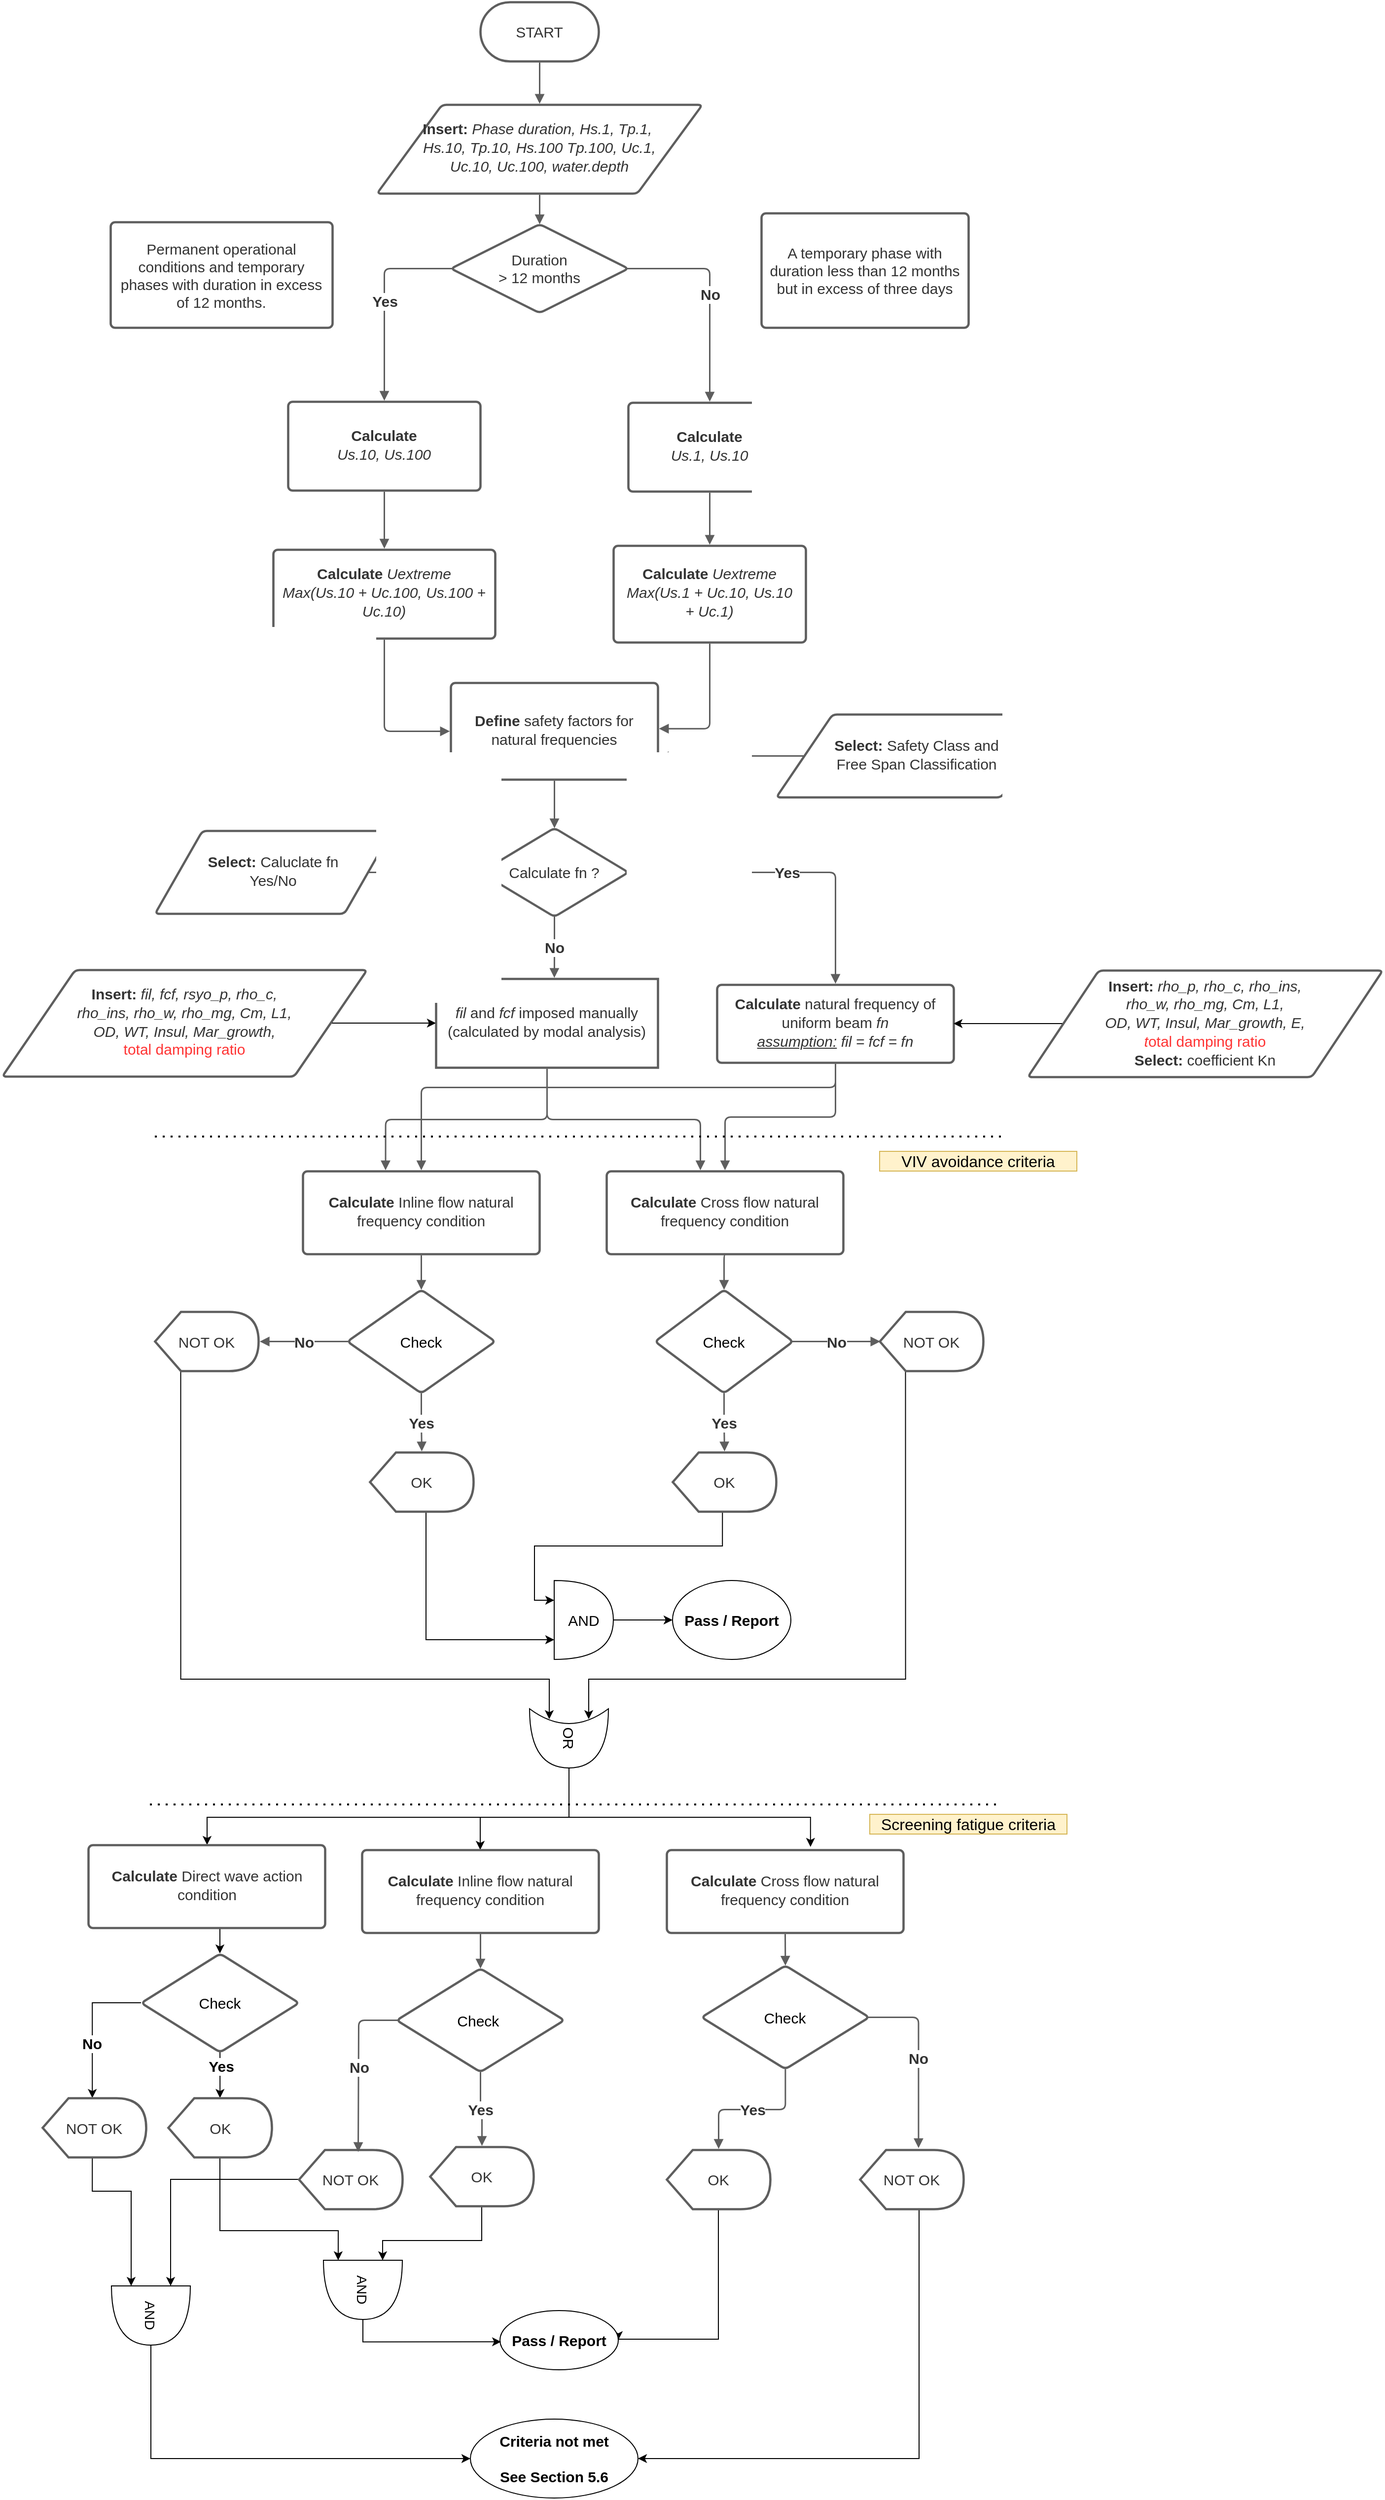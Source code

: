 <mxfile version="14.8.3" type="github">
  <diagram id="C5RBs43oDa-KdzZeNtuy" name="Page-1">
    <mxGraphModel dx="1955" dy="461" grid="1" gridSize="10" guides="1" tooltips="1" connect="1" arrows="1" fold="1" page="1" pageScale="1" pageWidth="827" pageHeight="1169" math="0" shadow="0">
      <root>
        <mxCell id="WIyWlLk6GJQsqaUBKTNV-0" />
        <mxCell id="WIyWlLk6GJQsqaUBKTNV-1" parent="WIyWlLk6GJQsqaUBKTNV-0" />
        <UserObject label="Duration &#xa;&amp;gt; 12 months" lucidchartObjectId="clHozCXuTA90" id="HGAOjINtwUTjp1IZq7eG-0">
          <mxCell style="html=1;overflow=block;blockSpacing=1;whiteSpace=wrap;rhombus;whiteSpace=wrap;fontSize=15;fontColor=#333333;spacing=3.8;strokeColor=#5e5e5e;strokeOpacity=100;rounded=1;absoluteArcSize=1;arcSize=9;strokeWidth=2.3;" parent="WIyWlLk6GJQsqaUBKTNV-1" vertex="1">
            <mxGeometry x="425" y="285" width="180" height="90" as="geometry" />
          </mxCell>
        </UserObject>
        <UserObject label="&lt;div style=&quot;display: flex; justify-content: center; text-align: center; align-items: baseline; font-size: 15px; line-height: 1.25; margin-top: -2px;&quot;&gt;&lt;span style=&quot;font-size: 15px;&quot;&gt;&lt;span style=&quot;font-size: 15px; color: rgb(51, 51, 51); font-weight: bold;&quot;&gt;Calculate&lt;/span&gt;&lt;span style=&quot;font-size: 15px; color: rgb(51, 51, 51);&quot;&gt;&#xa;&lt;/span&gt;&lt;span style=&quot;font-size: 15px; color: rgb(51, 51, 51); font-style: italic;&quot;&gt;Us.10, Us.100&lt;/span&gt;&lt;/span&gt;&lt;/div&gt;" lucidchartObjectId="flHoCKXWDSSd" id="HGAOjINtwUTjp1IZq7eG-1">
          <mxCell style="html=1;overflow=block;blockSpacing=1;whiteSpace=wrap;;whiteSpace=wrap;fontSize=15;spacing=9;strokeColor=#5e5e5e;strokeOpacity=100;rounded=1;absoluteArcSize=1;arcSize=9;strokeWidth=2.3;" parent="WIyWlLk6GJQsqaUBKTNV-1" vertex="1">
            <mxGeometry x="260" y="465" width="195" height="90" as="geometry" />
          </mxCell>
        </UserObject>
        <UserObject label="Permanent operational&#xa;conditions and temporary phases with duration in excess of 12 months." lucidchartObjectId="WzHo5-7OoWzR" id="HGAOjINtwUTjp1IZq7eG-2">
          <mxCell style="html=1;overflow=block;blockSpacing=1;whiteSpace=wrap;;whiteSpace=wrap;fontSize=15;fontColor=#333333;spacing=3.8;strokeColor=#5e5e5e;strokeOpacity=100;rounded=1;absoluteArcSize=1;arcSize=9;strokeWidth=2.3;" parent="WIyWlLk6GJQsqaUBKTNV-1" vertex="1">
            <mxGeometry x="80" y="283" width="225" height="107" as="geometry" />
          </mxCell>
        </UserObject>
        <UserObject label="A temporary phase with duration less than 12 months but in excess of three days" lucidchartObjectId="MAHoJ7ytvn~u" id="HGAOjINtwUTjp1IZq7eG-3">
          <mxCell style="html=1;overflow=block;blockSpacing=1;whiteSpace=wrap;;whiteSpace=wrap;fontSize=15;fontColor=#333333;spacing=3.8;strokeColor=#5e5e5e;strokeOpacity=100;rounded=1;absoluteArcSize=1;arcSize=9;strokeWidth=2.3;" parent="WIyWlLk6GJQsqaUBKTNV-1" vertex="1">
            <mxGeometry x="740" y="274" width="210" height="116" as="geometry" />
          </mxCell>
        </UserObject>
        <UserObject label="START" lucidchartObjectId="LBHoLTBoLT23" id="HGAOjINtwUTjp1IZq7eG-4">
          <mxCell style="html=1;overflow=block;blockSpacing=1;whiteSpace=wrap;rounded=1;arcSize=50;whiteSpace=wrap;fontSize=15;fontColor=#333333;spacing=3.8;strokeColor=#5e5e5e;strokeOpacity=100;strokeWidth=2.3;" parent="WIyWlLk6GJQsqaUBKTNV-1" vertex="1">
            <mxGeometry x="455" y="60" width="120" height="60" as="geometry" />
          </mxCell>
        </UserObject>
        <UserObject label="" lucidchartObjectId="1CHoq5FRmv94" id="HGAOjINtwUTjp1IZq7eG-5">
          <mxCell style="html=1;jettySize=18;whiteSpace=wrap;fontSize=15;fontColor=#333333;fontStyle=1;strokeColor=#5E5E5E;strokeWidth=1.5;rounded=1;arcSize=12;edgeStyle=orthogonalEdgeStyle;startArrow=none;;endArrow=block;endFill=1;;exitX=0.008;exitY=0.5;exitPerimeter=0;entryX=0.5;entryY=-0.012;entryPerimeter=0;" parent="WIyWlLk6GJQsqaUBKTNV-1" source="HGAOjINtwUTjp1IZq7eG-0" target="HGAOjINtwUTjp1IZq7eG-1" edge="1">
            <mxGeometry width="100" height="100" relative="1" as="geometry">
              <Array as="points">
                <mxPoint x="358" y="330" />
              </Array>
            </mxGeometry>
          </mxCell>
        </UserObject>
        <mxCell id="HGAOjINtwUTjp1IZq7eG-6" value="Yes" style="text;html=1;resizable=0;labelBackgroundColor=#ffffff;align=center;verticalAlign=middle;fontStyle=1;fontColor=#333333;;fontSize=15;" parent="HGAOjINtwUTjp1IZq7eG-5" vertex="1">
          <mxGeometry relative="1" as="geometry" />
        </mxCell>
        <UserObject label="" lucidchartObjectId="7CHoPZte028L" id="HGAOjINtwUTjp1IZq7eG-7">
          <mxCell style="html=1;jettySize=18;whiteSpace=wrap;fontSize=15;fontColor=#333333;fontStyle=1;strokeColor=#5E5E5E;strokeWidth=1.5;rounded=1;arcSize=12;edgeStyle=orthogonalEdgeStyle;startArrow=none;;endArrow=block;endFill=1;;exitX=0.992;exitY=0.5;exitPerimeter=0;entryX=0.5;entryY=-0.013;entryPerimeter=0;" parent="WIyWlLk6GJQsqaUBKTNV-1" source="HGAOjINtwUTjp1IZq7eG-0" target="HGAOjINtwUTjp1IZq7eG-9" edge="1">
            <mxGeometry width="100" height="100" relative="1" as="geometry">
              <Array as="points">
                <mxPoint x="688" y="330" />
              </Array>
            </mxGeometry>
          </mxCell>
        </UserObject>
        <mxCell id="HGAOjINtwUTjp1IZq7eG-8" value="No" style="text;html=1;resizable=0;labelBackgroundColor=#ffffff;align=center;verticalAlign=middle;fontStyle=1;fontColor=#333333;;fontSize=15;" parent="HGAOjINtwUTjp1IZq7eG-7" vertex="1">
          <mxGeometry relative="1" as="geometry" />
        </mxCell>
        <UserObject label="&lt;div style=&quot;display: flex; justify-content: center; text-align: center; align-items: baseline; font-size: 15px; line-height: 1.25; margin-top: -2px;&quot;&gt;&lt;span style=&quot;font-size: 15px;&quot;&gt;&lt;span style=&quot;font-size: 15px; color: rgb(51, 51, 51); font-weight: bold;&quot;&gt;Calculate&lt;/span&gt;&lt;span style=&quot;font-size: 15px; color: rgb(51, 51, 51);&quot;&gt;&#xa;&lt;/span&gt;&lt;span style=&quot;font-size: 15px; color: rgb(51, 51, 51); font-style: italic;&quot;&gt;Us.1, Us.10&lt;/span&gt;&lt;/span&gt;&lt;/div&gt;" lucidchartObjectId=".CHoxUF6X51i" id="HGAOjINtwUTjp1IZq7eG-9">
          <mxCell style="html=1;overflow=block;blockSpacing=1;whiteSpace=wrap;;whiteSpace=wrap;fontSize=15;spacing=9;strokeColor=#5E5E5E;rounded=1;absoluteArcSize=1;arcSize=9;strokeWidth=2.3;" parent="WIyWlLk6GJQsqaUBKTNV-1" vertex="1">
            <mxGeometry x="605" y="466" width="165" height="90" as="geometry" />
          </mxCell>
        </UserObject>
        <UserObject label="" lucidchartObjectId="mSHo9lApBR6m" id="HGAOjINtwUTjp1IZq7eG-14">
          <mxCell style="html=1;overflow=block;blockSpacing=1;whiteSpace=wrap;shape=image;whiteSpace=wrap;fontSize=15;spacing=0;strokeColor=none;strokeOpacity=100;strokeWidth=0;image=https://images.lucid.app/images/89a319d9-f354-4707-ae99-18a9472d12cc/content;imageAspect=0;" parent="WIyWlLk6GJQsqaUBKTNV-1" vertex="1">
            <mxGeometry x="990" y="70" width="342" height="461" as="geometry" />
          </mxCell>
        </UserObject>
        <UserObject label="" lucidchartObjectId="QWHocRN.iaoY" id="HGAOjINtwUTjp1IZq7eG-15">
          <mxCell style="html=1;jettySize=18;whiteSpace=wrap;fontSize=15;strokeColor=#5E5E5E;strokeWidth=1.5;rounded=1;arcSize=12;edgeStyle=orthogonalEdgeStyle;startArrow=none;;endArrow=block;endFill=1;;exitX=0.5;exitY=1.013;exitPerimeter=0;entryX=0.5;entryY=-0.013;entryPerimeter=0;" parent="WIyWlLk6GJQsqaUBKTNV-1" source="HGAOjINtwUTjp1IZq7eG-1" target="HGAOjINtwUTjp1IZq7eG-16" edge="1">
            <mxGeometry width="100" height="100" relative="1" as="geometry">
              <Array as="points" />
            </mxGeometry>
          </mxCell>
        </UserObject>
        <UserObject label="&lt;div style=&quot;display: flex; justify-content: center; text-align: center; align-items: baseline; font-size: 15px; line-height: 1.25; margin-top: -2px;&quot;&gt;&lt;span style=&quot;font-size: 15px;&quot;&gt;&lt;span style=&quot;font-size: 15px; color: rgb(51, 51, 51); font-weight: bold;&quot;&gt;Calculate&lt;/span&gt;&lt;span style=&quot;font-size: 15px; color: rgb(51, 51, 51);&quot;&gt; &lt;/span&gt;&lt;span style=&quot;font-size: 15px; color: rgb(51, 51, 51); font-style: italic;&quot;&gt;Uextreme &#xa;Max(Us.10 + Uc.100, Us.100 + Uc.10)&lt;/span&gt;&lt;/span&gt;&lt;/div&gt;" lucidchartObjectId="SWHo3i~-P88b" id="HGAOjINtwUTjp1IZq7eG-16">
          <mxCell style="html=1;overflow=block;blockSpacing=1;whiteSpace=wrap;;whiteSpace=wrap;fontSize=15;spacing=9;strokeColor=#5E5E5E;rounded=1;absoluteArcSize=1;arcSize=9;strokeWidth=2.3;" parent="WIyWlLk6GJQsqaUBKTNV-1" vertex="1">
            <mxGeometry x="245" y="615" width="225" height="90" as="geometry" />
          </mxCell>
        </UserObject>
        <UserObject label="" lucidchartObjectId="PXHoVRWKonjd" id="HGAOjINtwUTjp1IZq7eG-17">
          <mxCell style="html=1;jettySize=18;whiteSpace=wrap;fontSize=15;strokeColor=#5E5E5E;strokeWidth=1.5;rounded=1;arcSize=12;edgeStyle=orthogonalEdgeStyle;startArrow=none;;endArrow=block;endFill=1;;exitX=0.5;exitY=1.013;exitPerimeter=0;entryX=0.5;entryY=-0.011;entryPerimeter=0;" parent="WIyWlLk6GJQsqaUBKTNV-1" source="HGAOjINtwUTjp1IZq7eG-9" target="HGAOjINtwUTjp1IZq7eG-18" edge="1">
            <mxGeometry width="100" height="100" relative="1" as="geometry">
              <Array as="points" />
            </mxGeometry>
          </mxCell>
        </UserObject>
        <UserObject label="&lt;div style=&quot;display: flex; justify-content: center; text-align: center; align-items: baseline; font-size: 15px; line-height: 1.25; margin-top: -2px;&quot;&gt;&lt;span style=&quot;font-size: 15px;&quot;&gt;&lt;span style=&quot;font-size: 15px; color: rgb(51, 51, 51); font-weight: bold;&quot;&gt;Calculate&lt;/span&gt;&lt;span style=&quot;font-size: 15px; color: rgb(51, 51, 51);&quot;&gt; &lt;/span&gt;&lt;span style=&quot;font-size: 15px; color: rgb(51, 51, 51); font-style: italic;&quot;&gt;Uextreme &#xa;Max(Us.1 + Uc.10, Us.10 + Uc.1)&lt;/span&gt;&lt;/span&gt;&lt;/div&gt;" lucidchartObjectId="QXHoLKPqdI-." id="HGAOjINtwUTjp1IZq7eG-18">
          <mxCell style="html=1;overflow=block;blockSpacing=1;whiteSpace=wrap;;whiteSpace=wrap;fontSize=15;spacing=9;strokeColor=#5E5E5E;rounded=1;absoluteArcSize=1;arcSize=9;strokeWidth=2.3;" parent="WIyWlLk6GJQsqaUBKTNV-1" vertex="1">
            <mxGeometry x="590" y="611" width="195" height="98" as="geometry" />
          </mxCell>
        </UserObject>
        <UserObject label="" lucidchartObjectId="g0HoOh1O46ys" id="HGAOjINtwUTjp1IZq7eG-19">
          <mxCell style="html=1;jettySize=18;whiteSpace=wrap;fontSize=15;strokeColor=#5E5E5E;strokeWidth=1.5;rounded=1;arcSize=12;edgeStyle=orthogonalEdgeStyle;startArrow=none;;endArrow=block;endFill=1;;exitX=0.5;exitY=1.013;exitPerimeter=0;entryX=-0.005;entryY=0.5;entryPerimeter=0;" parent="WIyWlLk6GJQsqaUBKTNV-1" source="HGAOjINtwUTjp1IZq7eG-16" target="HGAOjINtwUTjp1IZq7eG-20" edge="1">
            <mxGeometry width="100" height="100" relative="1" as="geometry">
              <Array as="points" />
            </mxGeometry>
          </mxCell>
        </UserObject>
        <UserObject label="&lt;div style=&quot;display: flex; justify-content: center; text-align: center; align-items: baseline; font-size: 15px; line-height: 1.25; margin-top: -2px;&quot;&gt;&lt;span style=&quot;font-size: 15px;&quot;&gt;&lt;span style=&quot;font-size: 15px; color: rgb(51, 51, 51); font-weight: bold;&quot;&gt;Define&lt;/span&gt;&lt;span style=&quot;font-size: 15px; color: rgb(51, 51, 51);&quot;&gt; safety factors for natural frequencies&lt;/span&gt;&lt;/span&gt;&lt;/div&gt;" lucidchartObjectId="q0HoCK2qShJL" id="HGAOjINtwUTjp1IZq7eG-20">
          <mxCell style="html=1;overflow=block;blockSpacing=1;whiteSpace=wrap;;whiteSpace=wrap;fontSize=15;spacing=9;strokeColor=#5E5E5E;rounded=1;absoluteArcSize=1;arcSize=9;strokeWidth=2.3;" parent="WIyWlLk6GJQsqaUBKTNV-1" vertex="1">
            <mxGeometry x="425" y="750" width="210" height="98" as="geometry" />
          </mxCell>
        </UserObject>
        <UserObject label="" lucidchartObjectId="A0HoqZd2LJiG" id="HGAOjINtwUTjp1IZq7eG-21">
          <mxCell style="html=1;jettySize=18;whiteSpace=wrap;fontSize=15;strokeColor=#5E5E5E;strokeWidth=1.5;rounded=1;arcSize=12;edgeStyle=orthogonalEdgeStyle;startArrow=none;;endArrow=block;endFill=1;;exitX=0.5;exitY=1.011;exitPerimeter=0;entryX=1.005;entryY=0.473;entryPerimeter=0;" parent="WIyWlLk6GJQsqaUBKTNV-1" source="HGAOjINtwUTjp1IZq7eG-18" target="HGAOjINtwUTjp1IZq7eG-20" edge="1">
            <mxGeometry width="100" height="100" relative="1" as="geometry">
              <Array as="points">
                <mxPoint x="688" y="796" />
              </Array>
            </mxGeometry>
          </mxCell>
        </UserObject>
        <UserObject label="&lt;div style=&quot;display: flex; justify-content: center; text-align: center; align-items: baseline; font-size: 15px; line-height: 1.25; margin-top: -2px;&quot;&gt;&lt;span style=&quot;font-size: 15px;&quot;&gt;&lt;span style=&quot;font-size: 15px; color: rgb(51, 51, 51); font-weight: bold;&quot;&gt;Select: &lt;/span&gt;&lt;span style=&quot;font-size: 15px;&quot;&gt;&lt;font color=&quot;#333333&quot; style=&quot;font-size: 15px;&quot;&gt;Safety Class and &lt;/font&gt;&lt;br style=&quot;font-size: 15px;&quot;&gt;&lt;font color=&quot;#333333&quot; style=&quot;font-size: 15px;&quot;&gt;Free Span Classification&lt;/font&gt;&lt;br style=&quot;font-size: 15px;&quot;&gt;&lt;/span&gt;&lt;/span&gt;&lt;/div&gt;" lucidchartObjectId="R_HoEMDWn-4Q" id="HGAOjINtwUTjp1IZq7eG-22">
          <mxCell style="html=1;overflow=block;blockSpacing=1;whiteSpace=wrap;shape=parallelogram;perimeter=parallelogramPerimeter;anchorPointDirection=0;whiteSpace=wrap;fontSize=15;spacing=3.8;strokeColor=#5e5e5e;strokeOpacity=100;rounded=1;absoluteArcSize=1;arcSize=9;strokeWidth=2.3;" parent="WIyWlLk6GJQsqaUBKTNV-1" vertex="1">
            <mxGeometry x="755" y="782" width="285" height="84" as="geometry" />
          </mxCell>
        </UserObject>
        <UserObject label="" lucidchartObjectId="y.HogqTbGpWn" id="HGAOjINtwUTjp1IZq7eG-23">
          <mxCell style="html=1;jettySize=18;whiteSpace=wrap;fontSize=15;strokeColor=#5E5E5E;strokeWidth=1.5;rounded=1;arcSize=12;edgeStyle=orthogonalEdgeStyle;startArrow=none;;endArrow=block;endFill=1;;exitX=0;exitY=0.5;entryX=1.005;entryY=0.759;entryPerimeter=0;exitDx=0;exitDy=0;" parent="WIyWlLk6GJQsqaUBKTNV-1" source="HGAOjINtwUTjp1IZq7eG-22" target="HGAOjINtwUTjp1IZq7eG-20" edge="1">
            <mxGeometry width="100" height="100" relative="1" as="geometry">
              <Array as="points" />
            </mxGeometry>
          </mxCell>
        </UserObject>
        <UserObject label="&lt;div style=&quot;display: flex; justify-content: center; text-align: center; align-items: baseline; font-size: 15px; line-height: 1.25; margin-top: -2px;&quot;&gt;&lt;span style=&quot;font-size: 15px;&quot;&gt;&lt;span style=&quot;font-size: 15px; color: rgb(51, 51, 51); font-weight: bold;&quot;&gt;Calculate&lt;/span&gt;&lt;span style=&quot;font-size: 15px; color: rgb(51, 51, 51);&quot;&gt; natural frequency of uniform beam &lt;/span&gt;&lt;span style=&quot;font-size: 15px; color: rgb(51, 51, 51); font-style: italic;&quot;&gt;&lt;span style=&quot;font-size: 15px; color: rgb(51, 51, 51); font-style: italic;&quot;&gt;fn&#xa;&lt;/span&gt;&lt;span style=&quot;font-size: 15px; color: rgb(51, 51, 51); font-style: italic; text-decoration: underline;&quot;&gt;assumption:&lt;/span&gt; fil = fcf = fn &lt;/span&gt;&lt;/span&gt;&lt;/div&gt;" lucidchartObjectId="laIoM462B70p" id="HGAOjINtwUTjp1IZq7eG-24">
          <mxCell style="html=1;overflow=block;blockSpacing=1;whiteSpace=wrap;;whiteSpace=wrap;fontSize=15;spacing=9;strokeColor=#5E5E5E;rounded=1;absoluteArcSize=1;arcSize=9;strokeWidth=2.3;" parent="WIyWlLk6GJQsqaUBKTNV-1" vertex="1">
            <mxGeometry x="695" y="1056" width="240" height="79" as="geometry" />
          </mxCell>
        </UserObject>
        <mxCell id="HGAOjINtwUTjp1IZq7eG-71" value="" style="edgeStyle=orthogonalEdgeStyle;rounded=0;orthogonalLoop=1;jettySize=auto;html=1;fontSize=15;" parent="WIyWlLk6GJQsqaUBKTNV-1" source="HGAOjINtwUTjp1IZq7eG-25" target="HGAOjINtwUTjp1IZq7eG-24" edge="1">
          <mxGeometry relative="1" as="geometry" />
        </mxCell>
        <UserObject label="&lt;div style=&quot;display: flex ; justify-content: center ; text-align: center ; align-items: baseline ; font-size: 15px ; line-height: 1.25 ; margin-top: -2px&quot;&gt;&lt;span style=&quot;font-size: 15px&quot;&gt;&lt;span style=&quot;font-size: 15px ; color: rgb(51 , 51 , 51) ; font-weight: bold&quot;&gt;Insert:&lt;/span&gt;&lt;span style=&quot;font-size: 15px ; font-style: italic&quot;&gt;&lt;font color=&quot;#333333&quot; style=&quot;font-size: 15px&quot;&gt; rho_p, rho_c, rho_ins, &lt;/font&gt;&lt;br style=&quot;font-size: 15px&quot;&gt;&lt;font color=&quot;#333333&quot; style=&quot;font-size: 15px&quot;&gt;rho_w, rho_mg, Cm, L1, &lt;/font&gt;&lt;br style=&quot;font-size: 15px&quot;&gt;&lt;font color=&quot;#333333&quot; style=&quot;font-size: 15px&quot;&gt;OD, WT, Insul, Mar_growth, E, &lt;/font&gt;&lt;br style=&quot;font-size: 15px&quot;&gt;&lt;font color=&quot;#ff3333&quot; style=&quot;font-size: 15px&quot;&gt;t&lt;/font&gt;&lt;/span&gt;&lt;span style=&quot;color: rgb(255 , 51 , 51) ; font-size: 15px&quot;&gt;otal damping ratio&lt;/span&gt;&lt;span style=&quot;font-size: 15px ; color: rgb(51 , 51 , 51) ; font-style: italic&quot;&gt;&lt;br style=&quot;font-size: 15px&quot;&gt;&lt;/span&gt;&lt;span style=&quot;font-size: 15px ; color: rgb(51 , 51 , 51) ; font-weight: bold&quot;&gt;Select:&lt;/span&gt;&lt;span style=&quot;font-size: 15px ; color: rgb(51 , 51 , 51)&quot;&gt; coefficient Kn&lt;/span&gt;&lt;/span&gt;&lt;/div&gt;" lucidchartObjectId="ygIo5ZAQVUdw" id="HGAOjINtwUTjp1IZq7eG-25">
          <mxCell style="html=1;overflow=block;blockSpacing=1;whiteSpace=wrap;shape=parallelogram;perimeter=parallelogramPerimeter;anchorPointDirection=0;whiteSpace=wrap;fontSize=15;spacing=3.8;strokeColor=#5e5e5e;strokeOpacity=100;rounded=1;absoluteArcSize=1;arcSize=9;strokeWidth=2.3;" parent="WIyWlLk6GJQsqaUBKTNV-1" vertex="1">
            <mxGeometry x="1010" y="1041.5" width="360" height="108" as="geometry" />
          </mxCell>
        </UserObject>
        <UserObject label="&lt;div style=&quot;display: flex; justify-content: center; text-align: center; align-items: baseline; font-size: 15px; line-height: 1.25; margin-top: -2px;&quot;&gt;&lt;span style=&quot;font-size: 15px;&quot;&gt;&lt;span style=&quot;font-size: 15px; color: rgb(51, 51, 51); font-weight: bold;&quot;&gt;Calculate&lt;/span&gt;&lt;span style=&quot;font-size: 15px; color: rgb(51, 51, 51);&quot;&gt; Inline flow natural frequency condition&lt;/span&gt;&lt;/span&gt;&lt;/div&gt;" lucidchartObjectId="RmIoAl5DIVkV" id="HGAOjINtwUTjp1IZq7eG-27">
          <mxCell style="html=1;overflow=block;blockSpacing=1;whiteSpace=wrap;;whiteSpace=wrap;fontSize=15;spacing=9;strokeColor=#5E5E5E;rounded=1;absoluteArcSize=1;arcSize=9;strokeWidth=2.3;" parent="WIyWlLk6GJQsqaUBKTNV-1" vertex="1">
            <mxGeometry x="275" y="1245" width="240" height="84" as="geometry" />
          </mxCell>
        </UserObject>
        <UserObject label="&lt;div style=&quot;display: flex; justify-content: center; text-align: center; align-items: baseline; font-size: 15px; line-height: 1.25; margin-top: -2px;&quot;&gt;&lt;span style=&quot;font-size: 15px;&quot;&gt;&lt;span style=&quot;font-size: 15px; color: rgb(51, 51, 51); font-weight: bold;&quot;&gt;Calculate&lt;/span&gt;&lt;span style=&quot;font-size: 15px; color: rgb(51, 51, 51);&quot;&gt; Cross flow natural frequency condition&lt;/span&gt;&lt;/span&gt;&lt;/div&gt;" lucidchartObjectId="boIo.AwNEGkV" id="HGAOjINtwUTjp1IZq7eG-28">
          <mxCell style="html=1;overflow=block;blockSpacing=1;whiteSpace=wrap;;whiteSpace=wrap;fontSize=15;spacing=9;strokeColor=#5E5E5E;rounded=1;absoluteArcSize=1;arcSize=9;strokeWidth=2.3;" parent="WIyWlLk6GJQsqaUBKTNV-1" vertex="1">
            <mxGeometry x="583" y="1245" width="240" height="84" as="geometry" />
          </mxCell>
        </UserObject>
        <UserObject label="" lucidchartObjectId="QoIonZxUePlG" id="HGAOjINtwUTjp1IZq7eG-29">
          <mxCell style="html=1;jettySize=18;whiteSpace=wrap;fontSize=15;strokeColor=#5E5E5E;strokeWidth=1.5;rounded=1;arcSize=12;edgeStyle=orthogonalEdgeStyle;startArrow=none;;endArrow=block;endFill=1;;exitX=0.5;exitY=1.013;exitPerimeter=0;entryX=0.5;entryY=0.001;entryPerimeter=0;" parent="WIyWlLk6GJQsqaUBKTNV-1" source="HGAOjINtwUTjp1IZq7eG-27" target="HGAOjINtwUTjp1IZq7eG-35" edge="1">
            <mxGeometry width="100" height="100" relative="1" as="geometry">
              <Array as="points" />
            </mxGeometry>
          </mxCell>
        </UserObject>
        <UserObject label="" lucidchartObjectId="AqIoQ2ox-UNa" id="HGAOjINtwUTjp1IZq7eG-30">
          <mxCell style="html=1;jettySize=18;whiteSpace=wrap;fontSize=15;strokeColor=#5E5E5E;strokeWidth=1.5;rounded=1;arcSize=12;edgeStyle=orthogonalEdgeStyle;startArrow=none;;endArrow=block;endFill=1;;exitX=0.5;exitY=1.013;exitPerimeter=0;entryX=0.5;entryY=0.001;entryPerimeter=0;" parent="WIyWlLk6GJQsqaUBKTNV-1" source="HGAOjINtwUTjp1IZq7eG-28" target="HGAOjINtwUTjp1IZq7eG-32" edge="1">
            <mxGeometry width="100" height="100" relative="1" as="geometry">
              <Array as="points" />
            </mxGeometry>
          </mxCell>
        </UserObject>
        <mxCell id="HGAOjINtwUTjp1IZq7eG-31" value="" style="group;dropTarget=0;fontSize=15;" parent="WIyWlLk6GJQsqaUBKTNV-1" vertex="1">
          <mxGeometry x="632" y="1365" width="140" height="105" as="geometry" />
        </mxCell>
        <UserObject label="Check" lucidchartObjectId="sqIodya_Lk8l" id="HGAOjINtwUTjp1IZq7eG-32">
          <mxCell style="html=1;overflow=block;blockSpacing=1;whiteSpace=wrap;rhombus;whiteSpace=wrap;fontSize=15;spacing=3.8;strokeColor=#5e5e5e;strokeOpacity=100;rounded=1;absoluteArcSize=1;arcSize=9;strokeWidth=2.3;" parent="HGAOjINtwUTjp1IZq7eG-31" vertex="1">
            <mxGeometry width="140" height="105" as="geometry" />
          </mxCell>
        </UserObject>
        <mxCell id="HGAOjINtwUTjp1IZq7eG-34" value="" style="group;dropTarget=0;fontSize=15;" parent="WIyWlLk6GJQsqaUBKTNV-1" vertex="1">
          <mxGeometry x="320" y="1365" width="150" height="105" as="geometry" />
        </mxCell>
        <UserObject label="Check" lucidchartObjectId="NoIooBh5_wlD" id="HGAOjINtwUTjp1IZq7eG-35">
          <mxCell style="html=1;overflow=block;blockSpacing=1;whiteSpace=wrap;rhombus;whiteSpace=wrap;fontSize=15;spacing=3.8;strokeColor=#5e5e5e;strokeOpacity=100;rounded=1;absoluteArcSize=1;arcSize=9;strokeWidth=2.3;" parent="HGAOjINtwUTjp1IZq7eG-34" vertex="1">
            <mxGeometry width="150" height="105" as="geometry" />
          </mxCell>
        </UserObject>
        <UserObject label="" lucidchartObjectId="0rIonPiqG1i4" id="HGAOjINtwUTjp1IZq7eG-37">
          <mxCell style="html=1;jettySize=18;whiteSpace=wrap;fontSize=15;fontColor=#333333;fontStyle=1;strokeColor=#5E5E5E;strokeWidth=1.5;rounded=1;arcSize=12;edgeStyle=orthogonalEdgeStyle;startArrow=none;;endArrow=block;endFill=1;;exitX=0.5;exitY=0.999;exitPerimeter=0;entryX=0.5;entryY=-0.019;entryPerimeter=0;" parent="WIyWlLk6GJQsqaUBKTNV-1" source="HGAOjINtwUTjp1IZq7eG-35" target="HGAOjINtwUTjp1IZq7eG-39" edge="1">
            <mxGeometry width="100" height="100" relative="1" as="geometry">
              <Array as="points" />
            </mxGeometry>
          </mxCell>
        </UserObject>
        <mxCell id="HGAOjINtwUTjp1IZq7eG-38" value="Yes" style="text;html=1;resizable=0;labelBackgroundColor=#ffffff;align=center;verticalAlign=middle;fontStyle=1;fontColor=#333333;;fontSize=15;" parent="HGAOjINtwUTjp1IZq7eG-37" vertex="1">
          <mxGeometry relative="1" as="geometry" />
        </mxCell>
        <mxCell id="HGAOjINtwUTjp1IZq7eG-77" style="edgeStyle=orthogonalEdgeStyle;rounded=0;orthogonalLoop=1;jettySize=auto;html=1;entryX=0;entryY=0.75;entryDx=0;entryDy=0;entryPerimeter=0;fontSize=15;" parent="WIyWlLk6GJQsqaUBKTNV-1" source="HGAOjINtwUTjp1IZq7eG-39" target="HGAOjINtwUTjp1IZq7eG-74" edge="1">
          <mxGeometry relative="1" as="geometry">
            <Array as="points">
              <mxPoint x="400" y="1720" />
            </Array>
          </mxGeometry>
        </mxCell>
        <UserObject label="OK" lucidchartObjectId="1rIorBlFrXnv" id="HGAOjINtwUTjp1IZq7eG-39">
          <mxCell style="html=1;overflow=block;blockSpacing=1;whiteSpace=wrap;shape=display;whiteSpace=wrap;fontSize=15;fontColor=#333333;spacing=3.8;strokeColor=#5E5E5E;rounded=1;absoluteArcSize=1;arcSize=9;strokeWidth=2.3;" parent="WIyWlLk6GJQsqaUBKTNV-1" vertex="1">
            <mxGeometry x="343" y="1530" width="105" height="60" as="geometry" />
          </mxCell>
        </UserObject>
        <mxCell id="HGAOjINtwUTjp1IZq7eG-76" style="edgeStyle=orthogonalEdgeStyle;rounded=0;orthogonalLoop=1;jettySize=auto;html=1;exitX=0;exitY=0;exitDx=50.625;exitDy=60;exitPerimeter=0;entryX=0;entryY=0.25;entryDx=0;entryDy=0;entryPerimeter=0;fontSize=15;" parent="WIyWlLk6GJQsqaUBKTNV-1" source="HGAOjINtwUTjp1IZq7eG-40" target="HGAOjINtwUTjp1IZq7eG-74" edge="1">
          <mxGeometry relative="1" as="geometry" />
        </mxCell>
        <UserObject label="OK" lucidchartObjectId="csIo37RF0HpQ" id="HGAOjINtwUTjp1IZq7eG-40">
          <mxCell style="html=1;overflow=block;blockSpacing=1;whiteSpace=wrap;shape=display;whiteSpace=wrap;fontSize=15;fontColor=#333333;spacing=3.8;strokeColor=#5E5E5E;rounded=1;absoluteArcSize=1;arcSize=9;strokeWidth=2.3;" parent="WIyWlLk6GJQsqaUBKTNV-1" vertex="1">
            <mxGeometry x="650" y="1530" width="105" height="60" as="geometry" />
          </mxCell>
        </UserObject>
        <UserObject label="" lucidchartObjectId="hsIoevcenmBA" id="HGAOjINtwUTjp1IZq7eG-41">
          <mxCell style="html=1;jettySize=18;whiteSpace=wrap;fontSize=15;fontColor=#333333;fontStyle=1;strokeColor=#5E5E5E;strokeWidth=1.5;rounded=1;arcSize=12;edgeStyle=orthogonalEdgeStyle;startArrow=none;;endArrow=block;endFill=1;;exitX=0.5;exitY=0.999;exitPerimeter=0;entryX=0.5;entryY=-0.019;entryPerimeter=0;" parent="WIyWlLk6GJQsqaUBKTNV-1" source="HGAOjINtwUTjp1IZq7eG-32" target="HGAOjINtwUTjp1IZq7eG-40" edge="1">
            <mxGeometry width="100" height="100" relative="1" as="geometry">
              <Array as="points" />
            </mxGeometry>
          </mxCell>
        </UserObject>
        <mxCell id="HGAOjINtwUTjp1IZq7eG-42" value="Yes" style="text;html=1;resizable=0;labelBackgroundColor=#ffffff;align=center;verticalAlign=middle;fontStyle=1;fontColor=#333333;;fontSize=15;" parent="HGAOjINtwUTjp1IZq7eG-41" vertex="1">
          <mxGeometry relative="1" as="geometry" />
        </mxCell>
        <mxCell id="HGAOjINtwUTjp1IZq7eG-102" style="edgeStyle=orthogonalEdgeStyle;rounded=0;orthogonalLoop=1;jettySize=auto;html=1;exitX=0;exitY=0;exitDx=26.25;exitDy=60;exitPerimeter=0;entryX=0.175;entryY=0.25;entryDx=0;entryDy=0;entryPerimeter=0;fontSize=15;" parent="WIyWlLk6GJQsqaUBKTNV-1" source="HGAOjINtwUTjp1IZq7eG-43" target="HGAOjINtwUTjp1IZq7eG-84" edge="1">
          <mxGeometry relative="1" as="geometry">
            <Array as="points">
              <mxPoint x="886" y="1760" />
              <mxPoint x="565" y="1760" />
            </Array>
          </mxGeometry>
        </mxCell>
        <UserObject label="NOT OK" lucidchartObjectId="osIoClte0VaT" id="HGAOjINtwUTjp1IZq7eG-43">
          <mxCell style="html=1;overflow=block;blockSpacing=1;whiteSpace=wrap;shape=display;whiteSpace=wrap;fontSize=15;fontColor=#333333;spacing=3.8;strokeColor=#5E5E5E;rounded=1;absoluteArcSize=1;arcSize=9;strokeWidth=2.3;" parent="WIyWlLk6GJQsqaUBKTNV-1" vertex="1">
            <mxGeometry x="860" y="1387.5" width="105" height="60" as="geometry" />
          </mxCell>
        </UserObject>
        <UserObject label="" lucidchartObjectId="tsIocmXdOBUq" id="HGAOjINtwUTjp1IZq7eG-44">
          <mxCell style="html=1;jettySize=18;whiteSpace=wrap;fontSize=15;fontColor=#333333;fontStyle=1;strokeColor=#5E5E5E;strokeWidth=1.5;rounded=1;arcSize=12;edgeStyle=orthogonalEdgeStyle;startArrow=none;;endArrow=block;endFill=1;;exitX=0.993;exitY=0.5;exitPerimeter=0;entryX=0.004;entryY=0.5;entryPerimeter=0;" parent="WIyWlLk6GJQsqaUBKTNV-1" source="HGAOjINtwUTjp1IZq7eG-32" target="HGAOjINtwUTjp1IZq7eG-43" edge="1">
            <mxGeometry width="100" height="100" relative="1" as="geometry">
              <Array as="points" />
            </mxGeometry>
          </mxCell>
        </UserObject>
        <mxCell id="HGAOjINtwUTjp1IZq7eG-45" value="No" style="text;html=1;resizable=0;labelBackgroundColor=#ffffff;align=center;verticalAlign=middle;fontStyle=1;fontColor=#333333;;fontSize=15;" parent="HGAOjINtwUTjp1IZq7eG-44" vertex="1">
          <mxGeometry relative="1" as="geometry" />
        </mxCell>
        <mxCell id="HGAOjINtwUTjp1IZq7eG-103" style="edgeStyle=orthogonalEdgeStyle;rounded=0;orthogonalLoop=1;jettySize=auto;html=1;exitX=0;exitY=0;exitDx=26.25;exitDy=60;exitPerimeter=0;entryX=0.175;entryY=0.75;entryDx=0;entryDy=0;entryPerimeter=0;fontSize=15;" parent="WIyWlLk6GJQsqaUBKTNV-1" source="HGAOjINtwUTjp1IZq7eG-46" target="HGAOjINtwUTjp1IZq7eG-84" edge="1">
          <mxGeometry relative="1" as="geometry">
            <Array as="points">
              <mxPoint x="151" y="1760" />
              <mxPoint x="525" y="1760" />
            </Array>
          </mxGeometry>
        </mxCell>
        <UserObject label="NOT OK" lucidchartObjectId="BsIoNfNn1VC5" id="HGAOjINtwUTjp1IZq7eG-46">
          <mxCell style="html=1;overflow=block;blockSpacing=1;whiteSpace=wrap;shape=display;whiteSpace=wrap;fontSize=15;fontColor=#333333;spacing=3.8;strokeColor=#5E5E5E;rounded=1;absoluteArcSize=1;arcSize=9;strokeWidth=2.3;" parent="WIyWlLk6GJQsqaUBKTNV-1" vertex="1">
            <mxGeometry x="125" y="1387.5" width="105" height="60" as="geometry" />
          </mxCell>
        </UserObject>
        <UserObject label="" lucidchartObjectId="IsIooEwk0TtV" id="HGAOjINtwUTjp1IZq7eG-47">
          <mxCell style="html=1;jettySize=18;whiteSpace=wrap;fontSize=15;fontColor=#333333;fontStyle=1;strokeColor=#5E5E5E;strokeWidth=1.5;rounded=1;arcSize=12;edgeStyle=orthogonalEdgeStyle;startArrow=none;;endArrow=block;endFill=1;;exitX=0.007;exitY=0.5;exitPerimeter=0;entryX=1.011;entryY=0.5;entryPerimeter=0;" parent="WIyWlLk6GJQsqaUBKTNV-1" source="HGAOjINtwUTjp1IZq7eG-35" target="HGAOjINtwUTjp1IZq7eG-46" edge="1">
            <mxGeometry width="100" height="100" relative="1" as="geometry">
              <Array as="points" />
            </mxGeometry>
          </mxCell>
        </UserObject>
        <mxCell id="HGAOjINtwUTjp1IZq7eG-48" value="No" style="text;html=1;resizable=0;labelBackgroundColor=#ffffff;align=center;verticalAlign=middle;fontStyle=1;fontColor=#333333;;fontSize=15;" parent="HGAOjINtwUTjp1IZq7eG-47" vertex="1">
          <mxGeometry relative="1" as="geometry" />
        </mxCell>
        <UserObject label="&lt;div style=&quot;display: flex ; justify-content: center ; text-align: center ; align-items: baseline ; font-size: 15px ; line-height: 1.25 ; margin-top: -2px&quot;&gt;&lt;span style=&quot;font-size: 15px&quot;&gt;&lt;span style=&quot;font-size: 15px ; color: rgb(51 , 51 , 51) ; font-weight: bold&quot;&gt;Insert:&lt;/span&gt;&lt;span style=&quot;font-size: 15px ; color: rgb(51 , 51 , 51) ; font-style: italic&quot;&gt; Phase duration,&amp;nbsp;&lt;/span&gt;&lt;span style=&quot;color: rgb(51 , 51 , 51) ; font-style: italic&quot;&gt;Hs.1, Tp.1,&lt;/span&gt;&lt;span style=&quot;color: rgb(51 , 51 , 51) ; font-style: italic&quot;&gt;&amp;nbsp;&lt;br&gt;&lt;/span&gt;&lt;span style=&quot;color: rgb(51 , 51 , 51) ; font-style: italic&quot;&gt;Hs.10, Tp.10,&amp;nbsp;&lt;/span&gt;&lt;span style=&quot;color: rgb(51 , 51 , 51) ; font-style: italic&quot;&gt;Hs.100 Tp.100, Uc.1, &lt;br&gt;Uc.10,&amp;nbsp;&lt;/span&gt;&lt;span style=&quot;color: rgb(51 , 51 , 51) ; font-style: italic&quot;&gt;Uc.100, water.depth&lt;/span&gt;&lt;/span&gt;&lt;/div&gt;" lucidchartObjectId="fPIokaYBuI6V" id="HGAOjINtwUTjp1IZq7eG-49">
          <mxCell style="html=1;overflow=block;blockSpacing=1;whiteSpace=wrap;shape=parallelogram;perimeter=parallelogramPerimeter;anchorPointDirection=0;whiteSpace=wrap;fontSize=15;spacing=3.8;strokeColor=#5e5e5e;strokeOpacity=100;rounded=1;absoluteArcSize=1;arcSize=9;strokeWidth=2.3;" parent="WIyWlLk6GJQsqaUBKTNV-1" vertex="1">
            <mxGeometry x="350" y="164" width="330" height="90" as="geometry" />
          </mxCell>
        </UserObject>
        <UserObject label="" lucidchartObjectId="vPIoCFBmDFlD" id="HGAOjINtwUTjp1IZq7eG-50">
          <mxCell style="html=1;jettySize=18;whiteSpace=wrap;fontSize=15;strokeColor=#5E5E5E;strokeWidth=1.5;rounded=1;arcSize=12;edgeStyle=orthogonalEdgeStyle;startArrow=none;;endArrow=block;endFill=1;;exitX=0.5;exitY=1.019;exitPerimeter=0;entryX=0.5;entryY=-0.012;entryPerimeter=0;" parent="WIyWlLk6GJQsqaUBKTNV-1" source="HGAOjINtwUTjp1IZq7eG-4" target="HGAOjINtwUTjp1IZq7eG-49" edge="1">
            <mxGeometry width="100" height="100" relative="1" as="geometry">
              <Array as="points" />
            </mxGeometry>
          </mxCell>
        </UserObject>
        <UserObject label="" lucidchartObjectId="xPIocA-5rV_P" id="HGAOjINtwUTjp1IZq7eG-51">
          <mxCell style="html=1;jettySize=18;whiteSpace=wrap;fontSize=15;strokeColor=#5E5E5E;strokeWidth=1.5;rounded=1;arcSize=12;edgeStyle=orthogonalEdgeStyle;startArrow=none;;endArrow=block;endFill=1;;exitX=0.5;exitY=1.013;exitPerimeter=0;entryX=0.5;entryY=0.001;entryPerimeter=0;" parent="WIyWlLk6GJQsqaUBKTNV-1" source="HGAOjINtwUTjp1IZq7eG-49" target="HGAOjINtwUTjp1IZq7eG-0" edge="1">
            <mxGeometry width="100" height="100" relative="1" as="geometry">
              <Array as="points" />
            </mxGeometry>
          </mxCell>
        </UserObject>
        <UserObject label="Calculate fn ?" lucidchartObjectId="v23og1pMxhfM" id="HGAOjINtwUTjp1IZq7eG-52">
          <mxCell style="html=1;overflow=block;blockSpacing=1;whiteSpace=wrap;rhombus;whiteSpace=wrap;fontSize=15;fontColor=#333333;spacing=3.8;strokeColor=#5e5e5e;strokeOpacity=100;rounded=1;absoluteArcSize=1;arcSize=9;strokeWidth=2.3;" parent="WIyWlLk6GJQsqaUBKTNV-1" vertex="1">
            <mxGeometry x="455" y="897" width="150" height="90" as="geometry" />
          </mxCell>
        </UserObject>
        <UserObject label="" lucidchartObjectId="323oh.pU4c_y" id="HGAOjINtwUTjp1IZq7eG-53">
          <mxCell style="html=1;jettySize=18;whiteSpace=wrap;fontSize=15;strokeColor=#5E5E5E;strokeWidth=1.5;rounded=1;arcSize=12;edgeStyle=orthogonalEdgeStyle;startArrow=none;;endArrow=block;endFill=1;;exitX=0.5;exitY=1.011;exitPerimeter=0;entryX=0.5;entryY=0.003;entryPerimeter=0;" parent="WIyWlLk6GJQsqaUBKTNV-1" source="HGAOjINtwUTjp1IZq7eG-20" target="HGAOjINtwUTjp1IZq7eG-52" edge="1">
            <mxGeometry width="100" height="100" relative="1" as="geometry">
              <Array as="points" />
            </mxGeometry>
          </mxCell>
        </UserObject>
        <UserObject label="" lucidchartObjectId="x33o6GP9xJO7" id="HGAOjINtwUTjp1IZq7eG-54">
          <mxCell style="html=1;jettySize=18;whiteSpace=wrap;fontSize=15;strokeColor=#5E5E5E;strokeWidth=1.5;rounded=1;arcSize=12;edgeStyle=orthogonalEdgeStyle;startArrow=none;;endArrow=block;endFill=1;;exitX=0.5;exitY=1.014;exitPerimeter=0;entryX=0.5;entryY=-0.013;entryPerimeter=0;" parent="WIyWlLk6GJQsqaUBKTNV-1" source="HGAOjINtwUTjp1IZq7eG-24" target="HGAOjINtwUTjp1IZq7eG-28" edge="1">
            <mxGeometry width="100" height="100" relative="1" as="geometry">
              <Array as="points" />
            </mxGeometry>
          </mxCell>
        </UserObject>
        <UserObject label="" lucidchartObjectId="C33oiPdg~dzO" id="HGAOjINtwUTjp1IZq7eG-55">
          <mxCell style="html=1;jettySize=18;whiteSpace=wrap;fontSize=15;strokeColor=#5E5E5E;strokeWidth=1.5;rounded=1;arcSize=12;edgeStyle=orthogonalEdgeStyle;startArrow=none;;endArrow=block;endFill=1;;exitX=0.5;exitY=1.014;exitPerimeter=0;entryX=0.5;entryY=-0.013;entryPerimeter=0;" parent="WIyWlLk6GJQsqaUBKTNV-1" source="HGAOjINtwUTjp1IZq7eG-24" target="HGAOjINtwUTjp1IZq7eG-27" edge="1">
            <mxGeometry width="100" height="100" relative="1" as="geometry">
              <Array as="points">
                <mxPoint x="815" y="1160" />
                <mxPoint x="395" y="1160" />
              </Array>
            </mxGeometry>
          </mxCell>
        </UserObject>
        <UserObject label="&lt;div style=&quot;display: flex ; justify-content: center ; text-align: center ; align-items: baseline ; font-size: 15px ; line-height: 1.25 ; margin-top: -2px&quot;&gt;&lt;span style=&quot;font-size: 15px&quot;&gt;&lt;span style=&quot;font-size: 15px ; color: rgb(51 , 51 , 51) ; font-style: italic&quot;&gt;fil&lt;/span&gt;&lt;span style=&quot;font-size: 15px ; color: rgb(51 , 51 , 51)&quot;&gt; and &lt;/span&gt;&lt;span style=&quot;font-size: 15px ; color: rgb(51 , 51 , 51) ; font-style: italic&quot;&gt;fcf &lt;/span&gt;&lt;span style=&quot;font-size: 15px ; color: rgb(51 , 51 , 51)&quot;&gt;imposed manually (calculated by modal analysis)&lt;/span&gt;&lt;/span&gt;&lt;/div&gt;" lucidchartObjectId=".43oqlCHQHuz" id="HGAOjINtwUTjp1IZq7eG-56">
          <mxCell style="rounded=0;whiteSpace=wrap;html=1;fontFamily=Helvetica;fontSize=15;fontColor=#000000;align=center;strokeColor=#5e5e5e;strokeWidth=2.3;fillColor=#ffffff;" parent="WIyWlLk6GJQsqaUBKTNV-1" vertex="1">
            <mxGeometry x="410" y="1050" width="225" height="90" as="geometry" />
          </mxCell>
        </UserObject>
        <UserObject label="" lucidchartObjectId="p53ot~amKzqz" id="HGAOjINtwUTjp1IZq7eG-57">
          <mxCell style="html=1;jettySize=18;whiteSpace=wrap;fontSize=15;fontColor=#333333;fontStyle=1;strokeColor=#5E5E5E;strokeWidth=1.5;rounded=1;arcSize=12;edgeStyle=orthogonalEdgeStyle;startArrow=none;;endArrow=block;endFill=1;;exitX=0.5;exitY=0.997;exitPerimeter=0;entryX=0.533;entryY=-0.012;entryPerimeter=0;" parent="WIyWlLk6GJQsqaUBKTNV-1" source="HGAOjINtwUTjp1IZq7eG-52" target="HGAOjINtwUTjp1IZq7eG-56" edge="1">
            <mxGeometry width="100" height="100" relative="1" as="geometry">
              <Array as="points" />
            </mxGeometry>
          </mxCell>
        </UserObject>
        <mxCell id="HGAOjINtwUTjp1IZq7eG-58" value="No" style="text;html=1;resizable=0;labelBackgroundColor=#ffffff;align=center;verticalAlign=middle;fontStyle=1;fontColor=#333333;;fontSize=15;" parent="HGAOjINtwUTjp1IZq7eG-57" vertex="1">
          <mxGeometry relative="1" as="geometry" />
        </mxCell>
        <UserObject label="" lucidchartObjectId="M63oWTmSS_Jt" id="HGAOjINtwUTjp1IZq7eG-59">
          <mxCell style="html=1;jettySize=18;whiteSpace=wrap;fontSize=15;strokeColor=#5E5E5E;strokeWidth=1.5;rounded=1;arcSize=12;edgeStyle=orthogonalEdgeStyle;startArrow=none;;endArrow=block;endFill=1;;exitX=0.5;exitY=1.013;exitPerimeter=0;entryX=0.349;entryY=-0.013;entryPerimeter=0;" parent="WIyWlLk6GJQsqaUBKTNV-1" source="HGAOjINtwUTjp1IZq7eG-56" target="HGAOjINtwUTjp1IZq7eG-27" edge="1">
            <mxGeometry width="100" height="100" relative="1" as="geometry">
              <Array as="points" />
            </mxGeometry>
          </mxCell>
        </UserObject>
        <UserObject label="" lucidchartObjectId="T63oDfcBFENn" id="HGAOjINtwUTjp1IZq7eG-60">
          <mxCell style="html=1;jettySize=18;whiteSpace=wrap;fontSize=15;strokeColor=#5E5E5E;strokeWidth=1.5;rounded=1;arcSize=12;edgeStyle=orthogonalEdgeStyle;startArrow=none;;endArrow=block;endFill=1;;exitX=0.5;exitY=1.013;exitPerimeter=0;entryX=0.396;entryY=-0.013;entryPerimeter=0;" parent="WIyWlLk6GJQsqaUBKTNV-1" source="HGAOjINtwUTjp1IZq7eG-56" target="HGAOjINtwUTjp1IZq7eG-28" edge="1">
            <mxGeometry width="100" height="100" relative="1" as="geometry">
              <Array as="points" />
            </mxGeometry>
          </mxCell>
        </UserObject>
        <UserObject label="" lucidchartObjectId="g73oX5PPmx59" id="HGAOjINtwUTjp1IZq7eG-61">
          <mxCell style="html=1;jettySize=18;whiteSpace=wrap;fontSize=15;fontColor=#333333;fontStyle=1;strokeColor=#5E5E5E;strokeWidth=1.5;rounded=1;arcSize=12;edgeStyle=orthogonalEdgeStyle;startArrow=none;;endArrow=block;endFill=1;;exitX=0.991;exitY=0.5;exitPerimeter=0;entryX=0.5;entryY=-0.014;entryPerimeter=0;" parent="WIyWlLk6GJQsqaUBKTNV-1" source="HGAOjINtwUTjp1IZq7eG-52" target="HGAOjINtwUTjp1IZq7eG-24" edge="1">
            <mxGeometry width="100" height="100" relative="1" as="geometry">
              <Array as="points" />
            </mxGeometry>
          </mxCell>
        </UserObject>
        <mxCell id="HGAOjINtwUTjp1IZq7eG-62" value="Yes" style="text;html=1;resizable=0;labelBackgroundColor=#ffffff;align=center;verticalAlign=middle;fontStyle=1;fontColor=#333333;;fontSize=15;" parent="HGAOjINtwUTjp1IZq7eG-61" vertex="1">
          <mxGeometry relative="1" as="geometry" />
        </mxCell>
        <UserObject label="&lt;div style=&quot;display: flex; justify-content: center; text-align: center; align-items: baseline; font-size: 15px; line-height: 1.25; margin-top: -2px;&quot;&gt;&lt;span style=&quot;font-size: 15px;&quot;&gt;&lt;span style=&quot;font-size: 15px; color: rgb(51, 51, 51); font-weight: bold;&quot;&gt;Select: &lt;/span&gt;&lt;span style=&quot;font-size: 15px; color: rgb(51, 51, 51);&quot;&gt;Caluclate fn &#xa;Yes/No&lt;/span&gt;&lt;/span&gt;&lt;/div&gt;" lucidchartObjectId="Y73olaIYMU5h" id="HGAOjINtwUTjp1IZq7eG-63">
          <mxCell style="html=1;overflow=block;blockSpacing=1;whiteSpace=wrap;shape=parallelogram;perimeter=parallelogramPerimeter;anchorPointDirection=0;whiteSpace=wrap;fontSize=15;spacing=3.8;strokeColor=#5e5e5e;strokeOpacity=100;rounded=1;absoluteArcSize=1;arcSize=9;strokeWidth=2.3;" parent="WIyWlLk6GJQsqaUBKTNV-1" vertex="1">
            <mxGeometry x="125" y="900" width="240" height="84" as="geometry" />
          </mxCell>
        </UserObject>
        <UserObject label="" lucidchartObjectId="473oQg2oaAB7" id="HGAOjINtwUTjp1IZq7eG-64">
          <mxCell style="html=1;jettySize=18;whiteSpace=wrap;fontSize=15;strokeColor=#5E5E5E;strokeWidth=1.5;rounded=1;arcSize=12;edgeStyle=orthogonalEdgeStyle;startArrow=none;;endArrow=block;endFill=1;;exitX=1;exitY=0.5;entryX=0.009;entryY=0.5;entryPerimeter=0;exitDx=0;exitDy=0;" parent="WIyWlLk6GJQsqaUBKTNV-1" source="HGAOjINtwUTjp1IZq7eG-63" target="HGAOjINtwUTjp1IZq7eG-52" edge="1">
            <mxGeometry width="100" height="100" relative="1" as="geometry">
              <Array as="points" />
            </mxGeometry>
          </mxCell>
        </UserObject>
        <mxCell id="HGAOjINtwUTjp1IZq7eG-70" style="edgeStyle=orthogonalEdgeStyle;rounded=0;orthogonalLoop=1;jettySize=auto;html=1;exitX=1;exitY=0.5;exitDx=0;exitDy=0;entryX=0;entryY=0.5;entryDx=0;entryDy=0;fontSize=15;" parent="WIyWlLk6GJQsqaUBKTNV-1" source="HGAOjINtwUTjp1IZq7eG-68" target="HGAOjINtwUTjp1IZq7eG-56" edge="1">
          <mxGeometry relative="1" as="geometry" />
        </mxCell>
        <UserObject label="&lt;div style=&quot;display: flex ; justify-content: center ; text-align: center ; align-items: baseline ; font-size: 15px ; line-height: 1.25 ; margin-top: -2px&quot;&gt;&lt;span style=&quot;font-size: 15px&quot;&gt;&lt;span style=&quot;font-size: 15px ; color: rgb(51 , 51 , 51) ; font-weight: bold&quot;&gt;Insert:&lt;/span&gt;&lt;span style=&quot;font-size: 15px ; color: rgb(51 , 51 , 51) ; font-style: italic&quot;&gt;&amp;nbsp;fil, fcf, rsyo_p, rho_c, &lt;br style=&quot;font-size: 15px&quot;&gt;rho_ins, rho_w, rho_mg, Cm, L1, &lt;br style=&quot;font-size: 15px&quot;&gt;OD, WT, Insul, Mar_growth,&lt;br style=&quot;font-size: 15px&quot;&gt;&lt;/span&gt;&lt;span style=&quot;color: rgb(255 , 51 , 51) ; font-size: 15px&quot;&gt;total damping ratio&lt;/span&gt;&lt;span style=&quot;font-size: 15px ; color: rgb(51 , 51 , 51) ; font-style: italic&quot;&gt;&lt;br style=&quot;font-size: 15px&quot;&gt;&lt;/span&gt;&lt;/span&gt;&lt;span style=&quot;font-size: 15px&quot;&gt;&lt;span style=&quot;font-size: 15px ; color: rgb(51 , 51 , 51) ; font-style: italic&quot;&gt;&lt;br style=&quot;font-size: 15px&quot;&gt;&lt;/span&gt;&lt;/span&gt;&lt;span style=&quot;font-size: 15px&quot;&gt;&lt;span style=&quot;font-size: 15px ; color: rgb(51 , 51 , 51) ; font-style: italic&quot;&gt;&lt;br style=&quot;font-size: 15px&quot;&gt;&lt;/span&gt;&lt;br style=&quot;font-size: 15px&quot;&gt;&lt;/span&gt;&lt;/div&gt;" lucidchartObjectId="ygIo5ZAQVUdw" id="HGAOjINtwUTjp1IZq7eG-68">
          <mxCell style="html=1;overflow=block;blockSpacing=1;whiteSpace=wrap;shape=parallelogram;perimeter=parallelogramPerimeter;anchorPointDirection=0;whiteSpace=wrap;fontSize=15;spacing=3.8;strokeColor=#5e5e5e;strokeOpacity=100;rounded=1;absoluteArcSize=1;arcSize=9;strokeWidth=2.3;" parent="WIyWlLk6GJQsqaUBKTNV-1" vertex="1">
            <mxGeometry x="-30" y="1041" width="370" height="108" as="geometry" />
          </mxCell>
        </UserObject>
        <mxCell id="HGAOjINtwUTjp1IZq7eG-80" style="edgeStyle=orthogonalEdgeStyle;rounded=0;orthogonalLoop=1;jettySize=auto;html=1;entryX=0;entryY=0.5;entryDx=0;entryDy=0;fontSize=15;" parent="WIyWlLk6GJQsqaUBKTNV-1" source="HGAOjINtwUTjp1IZq7eG-74" target="HGAOjINtwUTjp1IZq7eG-79" edge="1">
          <mxGeometry relative="1" as="geometry" />
        </mxCell>
        <mxCell id="HGAOjINtwUTjp1IZq7eG-74" value="&lt;font style=&quot;font-size: 15px;&quot;&gt;AND&lt;/font&gt;" style="shape=or;whiteSpace=wrap;html=1;rotation=0;fontSize=15;" parent="WIyWlLk6GJQsqaUBKTNV-1" vertex="1">
          <mxGeometry x="530" y="1660" width="60" height="80" as="geometry" />
        </mxCell>
        <mxCell id="HGAOjINtwUTjp1IZq7eG-79" value="&lt;font style=&quot;font-size: 15px&quot;&gt;&lt;b&gt;Pass / Report&lt;/b&gt;&lt;/font&gt;" style="ellipse;whiteSpace=wrap;html=1;fontSize=15;" parent="WIyWlLk6GJQsqaUBKTNV-1" vertex="1">
          <mxGeometry x="650" y="1660" width="120" height="80" as="geometry" />
        </mxCell>
        <mxCell id="qq38WmCYh2Co5CTierQ9-28" style="edgeStyle=orthogonalEdgeStyle;rounded=0;orthogonalLoop=1;jettySize=auto;html=1;" parent="WIyWlLk6GJQsqaUBKTNV-1" source="HGAOjINtwUTjp1IZq7eG-84" target="qq38WmCYh2Co5CTierQ9-23" edge="1">
          <mxGeometry relative="1" as="geometry">
            <Array as="points">
              <mxPoint x="545" y="1900" />
              <mxPoint x="178" y="1900" />
            </Array>
          </mxGeometry>
        </mxCell>
        <mxCell id="qq38WmCYh2Co5CTierQ9-29" style="edgeStyle=orthogonalEdgeStyle;rounded=0;orthogonalLoop=1;jettySize=auto;html=1;" parent="WIyWlLk6GJQsqaUBKTNV-1" source="HGAOjINtwUTjp1IZq7eG-84" target="KmQ4m33JTOVDs9BWmhol-31" edge="1">
          <mxGeometry relative="1" as="geometry">
            <Array as="points">
              <mxPoint x="545" y="1900" />
              <mxPoint x="455" y="1900" />
            </Array>
          </mxGeometry>
        </mxCell>
        <mxCell id="qq38WmCYh2Co5CTierQ9-30" style="edgeStyle=orthogonalEdgeStyle;rounded=0;orthogonalLoop=1;jettySize=auto;html=1;entryX=0.608;entryY=-0.036;entryDx=0;entryDy=0;entryPerimeter=0;" parent="WIyWlLk6GJQsqaUBKTNV-1" source="HGAOjINtwUTjp1IZq7eG-84" target="KmQ4m33JTOVDs9BWmhol-32" edge="1">
          <mxGeometry relative="1" as="geometry">
            <Array as="points">
              <mxPoint x="545" y="1900" />
              <mxPoint x="790" y="1900" />
            </Array>
          </mxGeometry>
        </mxCell>
        <mxCell id="HGAOjINtwUTjp1IZq7eG-84" value="&lt;font style=&quot;font-size: 15px;&quot;&gt;OR&lt;/font&gt;" style="shape=xor;whiteSpace=wrap;html=1;fontSize=15;rotation=90;" parent="WIyWlLk6GJQsqaUBKTNV-1" vertex="1">
          <mxGeometry x="515" y="1780" width="60" height="80" as="geometry" />
        </mxCell>
        <UserObject label="&lt;div style=&quot;display: flex; justify-content: center; text-align: center; align-items: baseline; font-size: 15px; line-height: 1.25; margin-top: -2px;&quot;&gt;&lt;span style=&quot;font-size: 15px;&quot;&gt;&lt;span style=&quot;font-size: 15px; color: rgb(51, 51, 51); font-weight: bold;&quot;&gt;Calculate&lt;/span&gt;&lt;span style=&quot;font-size: 15px; color: rgb(51, 51, 51);&quot;&gt; Inline flow natural frequency condition&lt;/span&gt;&lt;/span&gt;&lt;/div&gt;" lucidchartObjectId="RmIoAl5DIVkV" id="KmQ4m33JTOVDs9BWmhol-31">
          <mxCell style="html=1;overflow=block;blockSpacing=1;whiteSpace=wrap;;whiteSpace=wrap;fontSize=15;spacing=9;strokeColor=#5E5E5E;rounded=1;absoluteArcSize=1;arcSize=9;strokeWidth=2.3;" parent="WIyWlLk6GJQsqaUBKTNV-1" vertex="1">
            <mxGeometry x="335" y="1933" width="240" height="84" as="geometry" />
          </mxCell>
        </UserObject>
        <UserObject label="&lt;div style=&quot;display: flex; justify-content: center; text-align: center; align-items: baseline; font-size: 15px; line-height: 1.25; margin-top: -2px;&quot;&gt;&lt;span style=&quot;font-size: 15px;&quot;&gt;&lt;span style=&quot;font-size: 15px; color: rgb(51, 51, 51); font-weight: bold;&quot;&gt;Calculate&lt;/span&gt;&lt;span style=&quot;font-size: 15px; color: rgb(51, 51, 51);&quot;&gt; Cross flow natural frequency condition&lt;/span&gt;&lt;/span&gt;&lt;/div&gt;" lucidchartObjectId="boIo.AwNEGkV" id="KmQ4m33JTOVDs9BWmhol-32">
          <mxCell style="html=1;overflow=block;blockSpacing=1;whiteSpace=wrap;;whiteSpace=wrap;fontSize=15;spacing=9;strokeColor=#5E5E5E;rounded=1;absoluteArcSize=1;arcSize=9;strokeWidth=2.3;" parent="WIyWlLk6GJQsqaUBKTNV-1" vertex="1">
            <mxGeometry x="644" y="1933" width="240" height="84" as="geometry" />
          </mxCell>
        </UserObject>
        <UserObject label="" lucidchartObjectId="QoIonZxUePlG" id="KmQ4m33JTOVDs9BWmhol-33">
          <mxCell style="html=1;jettySize=18;whiteSpace=wrap;fontSize=15;strokeColor=#5E5E5E;strokeWidth=1.5;rounded=1;arcSize=12;edgeStyle=orthogonalEdgeStyle;startArrow=none;;endArrow=block;endFill=1;;exitX=0.5;exitY=1.013;exitPerimeter=0;entryX=0.5;entryY=0.001;entryPerimeter=0;" parent="WIyWlLk6GJQsqaUBKTNV-1" source="KmQ4m33JTOVDs9BWmhol-31" target="KmQ4m33JTOVDs9BWmhol-39" edge="1">
            <mxGeometry width="100" height="100" relative="1" as="geometry">
              <Array as="points" />
            </mxGeometry>
          </mxCell>
        </UserObject>
        <UserObject label="" lucidchartObjectId="AqIoQ2ox-UNa" id="KmQ4m33JTOVDs9BWmhol-34">
          <mxCell style="html=1;jettySize=18;whiteSpace=wrap;fontSize=15;strokeColor=#5E5E5E;strokeWidth=1.5;rounded=1;arcSize=12;edgeStyle=orthogonalEdgeStyle;startArrow=none;;endArrow=block;endFill=1;;exitX=0.5;exitY=1.013;exitPerimeter=0;entryX=0.5;entryY=0.001;entryPerimeter=0;" parent="WIyWlLk6GJQsqaUBKTNV-1" source="KmQ4m33JTOVDs9BWmhol-32" target="KmQ4m33JTOVDs9BWmhol-36" edge="1">
            <mxGeometry width="100" height="100" relative="1" as="geometry">
              <Array as="points" />
            </mxGeometry>
          </mxCell>
        </UserObject>
        <UserObject label="" lucidchartObjectId="0rIonPiqG1i4" id="KmQ4m33JTOVDs9BWmhol-41">
          <mxCell style="html=1;jettySize=18;whiteSpace=wrap;fontSize=15;fontColor=#333333;fontStyle=1;strokeColor=#5E5E5E;strokeWidth=1.5;rounded=1;arcSize=12;edgeStyle=orthogonalEdgeStyle;startArrow=none;;endArrow=block;endFill=1;;exitX=0.5;exitY=0.999;exitPerimeter=0;entryX=0.5;entryY=-0.019;entryPerimeter=0;" parent="WIyWlLk6GJQsqaUBKTNV-1" source="KmQ4m33JTOVDs9BWmhol-39" target="KmQ4m33JTOVDs9BWmhol-44" edge="1">
            <mxGeometry width="100" height="100" relative="1" as="geometry" />
          </mxCell>
        </UserObject>
        <mxCell id="KmQ4m33JTOVDs9BWmhol-42" value="Yes" style="text;html=1;resizable=0;labelBackgroundColor=#ffffff;align=center;verticalAlign=middle;fontStyle=1;fontColor=#333333;;fontSize=15;" parent="KmQ4m33JTOVDs9BWmhol-41" vertex="1">
          <mxGeometry relative="1" as="geometry" />
        </mxCell>
        <mxCell id="qq38WmCYh2Co5CTierQ9-14" style="edgeStyle=orthogonalEdgeStyle;rounded=0;orthogonalLoop=1;jettySize=auto;html=1;entryX=0;entryY=0.25;entryDx=0;entryDy=0;entryPerimeter=0;" parent="WIyWlLk6GJQsqaUBKTNV-1" source="KmQ4m33JTOVDs9BWmhol-44" target="qq38WmCYh2Co5CTierQ9-10" edge="1">
          <mxGeometry relative="1" as="geometry">
            <mxPoint x="331" y="2389" as="targetPoint" />
            <Array as="points">
              <mxPoint x="457" y="2329" />
              <mxPoint x="356" y="2329" />
            </Array>
          </mxGeometry>
        </mxCell>
        <UserObject label="OK" lucidchartObjectId="1rIorBlFrXnv" id="KmQ4m33JTOVDs9BWmhol-44">
          <mxCell style="html=1;overflow=block;blockSpacing=1;whiteSpace=wrap;shape=display;whiteSpace=wrap;fontSize=15;fontColor=#333333;spacing=3.8;strokeColor=#5E5E5E;rounded=1;absoluteArcSize=1;arcSize=9;strokeWidth=2.3;" parent="WIyWlLk6GJQsqaUBKTNV-1" vertex="1">
            <mxGeometry x="404" y="2234" width="105" height="60" as="geometry" />
          </mxCell>
        </UserObject>
        <mxCell id="qq38WmCYh2Co5CTierQ9-18" style="edgeStyle=orthogonalEdgeStyle;rounded=0;orthogonalLoop=1;jettySize=auto;html=1;entryX=1;entryY=0.5;entryDx=0;entryDy=0;" parent="WIyWlLk6GJQsqaUBKTNV-1" source="KmQ4m33JTOVDs9BWmhol-46" target="KmQ4m33JTOVDs9BWmhol-59" edge="1">
          <mxGeometry relative="1" as="geometry">
            <Array as="points">
              <mxPoint x="697" y="2429" />
            </Array>
          </mxGeometry>
        </mxCell>
        <UserObject label="OK" lucidchartObjectId="csIo37RF0HpQ" id="KmQ4m33JTOVDs9BWmhol-46">
          <mxCell style="html=1;overflow=block;blockSpacing=1;whiteSpace=wrap;shape=display;whiteSpace=wrap;fontSize=15;fontColor=#333333;spacing=3.8;strokeColor=#5E5E5E;rounded=1;absoluteArcSize=1;arcSize=9;strokeWidth=2.3;" parent="WIyWlLk6GJQsqaUBKTNV-1" vertex="1">
            <mxGeometry x="644" y="2237" width="105" height="60" as="geometry" />
          </mxCell>
        </UserObject>
        <UserObject label="" lucidchartObjectId="hsIoevcenmBA" id="KmQ4m33JTOVDs9BWmhol-47">
          <mxCell style="html=1;jettySize=18;whiteSpace=wrap;fontSize=15;fontColor=#333333;fontStyle=1;strokeColor=#5E5E5E;strokeWidth=1.5;rounded=1;arcSize=12;edgeStyle=orthogonalEdgeStyle;startArrow=none;;endArrow=block;endFill=1;;exitX=0.5;exitY=0.999;exitPerimeter=0;entryX=0.5;entryY=-0.019;entryPerimeter=0;" parent="WIyWlLk6GJQsqaUBKTNV-1" source="KmQ4m33JTOVDs9BWmhol-36" target="KmQ4m33JTOVDs9BWmhol-46" edge="1">
            <mxGeometry width="100" height="100" relative="1" as="geometry" />
          </mxCell>
        </UserObject>
        <mxCell id="KmQ4m33JTOVDs9BWmhol-48" value="Yes" style="text;html=1;resizable=0;labelBackgroundColor=#ffffff;align=center;verticalAlign=middle;fontStyle=1;fontColor=#333333;;fontSize=15;" parent="KmQ4m33JTOVDs9BWmhol-47" vertex="1">
          <mxGeometry relative="1" as="geometry" />
        </mxCell>
        <mxCell id="qq38WmCYh2Co5CTierQ9-27" style="edgeStyle=orthogonalEdgeStyle;rounded=0;orthogonalLoop=1;jettySize=auto;html=1;entryX=1;entryY=0.5;entryDx=0;entryDy=0;" parent="WIyWlLk6GJQsqaUBKTNV-1" source="KmQ4m33JTOVDs9BWmhol-50" target="qq38WmCYh2Co5CTierQ9-17" edge="1">
          <mxGeometry relative="1" as="geometry">
            <Array as="points">
              <mxPoint x="900" y="2550" />
            </Array>
          </mxGeometry>
        </mxCell>
        <UserObject label="NOT OK" lucidchartObjectId="osIoClte0VaT" id="KmQ4m33JTOVDs9BWmhol-50">
          <mxCell style="html=1;overflow=block;blockSpacing=1;whiteSpace=wrap;shape=display;whiteSpace=wrap;fontSize=15;fontColor=#333333;spacing=3.8;strokeColor=#5E5E5E;rounded=1;absoluteArcSize=1;arcSize=9;strokeWidth=2.3;" parent="WIyWlLk6GJQsqaUBKTNV-1" vertex="1">
            <mxGeometry x="840" y="2237" width="105" height="60" as="geometry" />
          </mxCell>
        </UserObject>
        <UserObject label="" lucidchartObjectId="tsIocmXdOBUq" id="KmQ4m33JTOVDs9BWmhol-51">
          <mxCell style="html=1;jettySize=18;whiteSpace=wrap;fontSize=15;fontColor=#333333;fontStyle=1;strokeColor=#5E5E5E;strokeWidth=1.5;rounded=1;arcSize=12;edgeStyle=orthogonalEdgeStyle;startArrow=none;;endArrow=block;endFill=1;;exitX=0.993;exitY=0.5;exitPerimeter=0;entryX=0.564;entryY=-0.033;entryPerimeter=0;entryDx=0;entryDy=0;" parent="WIyWlLk6GJQsqaUBKTNV-1" source="KmQ4m33JTOVDs9BWmhol-36" target="KmQ4m33JTOVDs9BWmhol-50" edge="1">
            <mxGeometry width="100" height="100" relative="1" as="geometry">
              <Array as="points">
                <mxPoint x="899" y="2103" />
              </Array>
            </mxGeometry>
          </mxCell>
        </UserObject>
        <mxCell id="KmQ4m33JTOVDs9BWmhol-52" value="No" style="text;html=1;resizable=0;labelBackgroundColor=#ffffff;align=center;verticalAlign=middle;fontStyle=1;fontColor=#333333;;fontSize=15;" parent="KmQ4m33JTOVDs9BWmhol-51" vertex="1">
          <mxGeometry relative="1" as="geometry" />
        </mxCell>
        <mxCell id="qq38WmCYh2Co5CTierQ9-11" style="edgeStyle=orthogonalEdgeStyle;rounded=0;orthogonalLoop=1;jettySize=auto;html=1;entryX=0;entryY=0.25;entryDx=0;entryDy=0;entryPerimeter=0;" parent="WIyWlLk6GJQsqaUBKTNV-1" source="KmQ4m33JTOVDs9BWmhol-54" target="qq38WmCYh2Co5CTierQ9-9" edge="1">
          <mxGeometry relative="1" as="geometry" />
        </mxCell>
        <UserObject label="NOT OK" lucidchartObjectId="BsIoNfNn1VC5" id="KmQ4m33JTOVDs9BWmhol-54">
          <mxCell style="html=1;overflow=block;blockSpacing=1;whiteSpace=wrap;shape=display;whiteSpace=wrap;fontSize=15;fontColor=#333333;spacing=3.8;strokeColor=#5E5E5E;rounded=1;absoluteArcSize=1;arcSize=9;strokeWidth=2.3;" parent="WIyWlLk6GJQsqaUBKTNV-1" vertex="1">
            <mxGeometry x="271" y="2237" width="105" height="60" as="geometry" />
          </mxCell>
        </UserObject>
        <UserObject label="" lucidchartObjectId="IsIooEwk0TtV" id="KmQ4m33JTOVDs9BWmhol-55">
          <mxCell style="html=1;jettySize=18;whiteSpace=wrap;fontSize=15;fontColor=#333333;fontStyle=1;strokeColor=#5E5E5E;strokeWidth=1.5;rounded=1;arcSize=12;edgeStyle=orthogonalEdgeStyle;startArrow=none;;endArrow=block;endFill=1;;exitX=0.007;exitY=0.5;exitPerimeter=0;" parent="WIyWlLk6GJQsqaUBKTNV-1" source="KmQ4m33JTOVDs9BWmhol-39" edge="1">
            <mxGeometry width="100" height="100" relative="1" as="geometry">
              <mxPoint x="331" y="2239" as="targetPoint" />
            </mxGeometry>
          </mxCell>
        </UserObject>
        <mxCell id="KmQ4m33JTOVDs9BWmhol-56" value="No" style="text;html=1;resizable=0;labelBackgroundColor=#ffffff;align=center;verticalAlign=middle;fontStyle=1;fontColor=#333333;;fontSize=15;" parent="KmQ4m33JTOVDs9BWmhol-55" vertex="1">
          <mxGeometry relative="1" as="geometry" />
        </mxCell>
        <mxCell id="KmQ4m33JTOVDs9BWmhol-59" value="&lt;font style=&quot;font-size: 15px&quot;&gt;&lt;b&gt;Pass / Report&lt;/b&gt;&lt;/font&gt;" style="ellipse;whiteSpace=wrap;html=1;fontSize=15;" parent="WIyWlLk6GJQsqaUBKTNV-1" vertex="1">
          <mxGeometry x="475" y="2400" width="120" height="60" as="geometry" />
        </mxCell>
        <mxCell id="KmQ4m33JTOVDs9BWmhol-68" value="" style="group" parent="WIyWlLk6GJQsqaUBKTNV-1" vertex="1" connectable="0">
          <mxGeometry x="370" y="2053" width="170" height="105" as="geometry" />
        </mxCell>
        <mxCell id="KmQ4m33JTOVDs9BWmhol-38" value="" style="group;dropTarget=0;fontSize=15;" parent="KmQ4m33JTOVDs9BWmhol-68" vertex="1">
          <mxGeometry width="170" height="105" as="geometry" />
        </mxCell>
        <UserObject label="Check&amp;nbsp;" lucidchartObjectId="NoIooBh5_wlD" id="KmQ4m33JTOVDs9BWmhol-39">
          <mxCell style="html=1;overflow=block;blockSpacing=1;whiteSpace=wrap;rhombus;whiteSpace=wrap;fontSize=15;spacing=3.8;strokeColor=#5e5e5e;strokeOpacity=100;rounded=1;absoluteArcSize=1;arcSize=9;strokeWidth=2.3;" parent="KmQ4m33JTOVDs9BWmhol-38" vertex="1">
            <mxGeometry width="170" height="105" as="geometry" />
          </mxCell>
        </UserObject>
        <mxCell id="KmQ4m33JTOVDs9BWmhol-70" value="" style="group" parent="WIyWlLk6GJQsqaUBKTNV-1" vertex="1" connectable="0">
          <mxGeometry x="680" y="2069" width="170" height="105" as="geometry" />
        </mxCell>
        <mxCell id="KmQ4m33JTOVDs9BWmhol-35" value="" style="group;dropTarget=0;fontSize=15;" parent="KmQ4m33JTOVDs9BWmhol-70" vertex="1">
          <mxGeometry x="-0.81" y="-19" width="170" height="105" as="geometry" />
        </mxCell>
        <UserObject label="Check" lucidchartObjectId="sqIodya_Lk8l" id="KmQ4m33JTOVDs9BWmhol-36">
          <mxCell style="html=1;overflow=block;blockSpacing=1;whiteSpace=wrap;rhombus;whiteSpace=wrap;fontSize=15;spacing=3.8;strokeColor=#5e5e5e;strokeOpacity=100;rounded=1;absoluteArcSize=1;arcSize=9;strokeWidth=2.3;" parent="KmQ4m33JTOVDs9BWmhol-35" vertex="1">
            <mxGeometry width="170" height="105" as="geometry" />
          </mxCell>
        </UserObject>
        <mxCell id="KmQ4m33JTOVDs9BWmhol-72" value="" style="endArrow=none;dashed=1;html=1;dashPattern=1 3;strokeWidth=2;" parent="WIyWlLk6GJQsqaUBKTNV-1" edge="1">
          <mxGeometry width="50" height="50" relative="1" as="geometry">
            <mxPoint x="120" y="1887" as="sourcePoint" />
            <mxPoint x="980" y="1887" as="targetPoint" />
          </mxGeometry>
        </mxCell>
        <mxCell id="KmQ4m33JTOVDs9BWmhol-73" value="&lt;font style=&quot;font-size: 16px&quot;&gt;Screening fatigue criteria&lt;/font&gt;" style="text;html=1;strokeColor=#d6b656;fillColor=#fff2cc;align=center;verticalAlign=middle;whiteSpace=wrap;rounded=0;" parent="WIyWlLk6GJQsqaUBKTNV-1" vertex="1">
          <mxGeometry x="850" y="1897" width="200" height="20" as="geometry" />
        </mxCell>
        <mxCell id="KmQ4m33JTOVDs9BWmhol-74" value="&lt;span style=&quot;font-size: 16px&quot;&gt;VIV avoidance criteria&lt;/span&gt;" style="text;html=1;strokeColor=#d6b656;fillColor=#fff2cc;align=center;verticalAlign=middle;whiteSpace=wrap;rounded=0;" parent="WIyWlLk6GJQsqaUBKTNV-1" vertex="1">
          <mxGeometry x="860" y="1225" width="200" height="20" as="geometry" />
        </mxCell>
        <mxCell id="KmQ4m33JTOVDs9BWmhol-75" value="" style="endArrow=none;dashed=1;html=1;dashPattern=1 3;strokeWidth=2;" parent="WIyWlLk6GJQsqaUBKTNV-1" edge="1">
          <mxGeometry width="50" height="50" relative="1" as="geometry">
            <mxPoint x="125" y="1210" as="sourcePoint" />
            <mxPoint x="985" y="1210" as="targetPoint" />
          </mxGeometry>
        </mxCell>
        <mxCell id="qq38WmCYh2Co5CTierQ9-4" style="rounded=0;orthogonalLoop=1;jettySize=auto;html=1;entryX=0;entryY=0;entryDx=50.625;entryDy=0;entryPerimeter=0;edgeStyle=orthogonalEdgeStyle;exitX=0;exitY=0.5;exitDx=0;exitDy=0;" parent="WIyWlLk6GJQsqaUBKTNV-1" source="qq38WmCYh2Co5CTierQ9-0" target="qq38WmCYh2Co5CTierQ9-2" edge="1">
          <mxGeometry relative="1" as="geometry">
            <mxPoint x="111.094" y="2081.941" as="sourcePoint" />
            <Array as="points">
              <mxPoint x="62" y="2088" />
            </Array>
          </mxGeometry>
        </mxCell>
        <mxCell id="qq38WmCYh2Co5CTierQ9-15" value="&lt;b&gt;&lt;font style=&quot;font-size: 15px&quot;&gt;No&lt;/font&gt;&lt;/b&gt;" style="edgeLabel;html=1;align=center;verticalAlign=middle;resizable=0;points=[];" parent="qq38WmCYh2Co5CTierQ9-4" vertex="1" connectable="0">
          <mxGeometry x="-0.026" y="4" relative="1" as="geometry">
            <mxPoint x="-5" y="19" as="offset" />
          </mxGeometry>
        </mxCell>
        <mxCell id="qq38WmCYh2Co5CTierQ9-5" style="rounded=0;orthogonalLoop=1;jettySize=auto;html=1;edgeStyle=orthogonalEdgeStyle;" parent="WIyWlLk6GJQsqaUBKTNV-1" target="qq38WmCYh2Co5CTierQ9-3" edge="1">
          <mxGeometry relative="1" as="geometry">
            <mxPoint x="191.059" y="2131.963" as="sourcePoint" />
            <Array as="points">
              <mxPoint x="191" y="2152" />
              <mxPoint x="191" y="2152" />
            </Array>
          </mxGeometry>
        </mxCell>
        <mxCell id="qq38WmCYh2Co5CTierQ9-16" value="&lt;font style=&quot;font-size: 15px&quot;&gt;&lt;b&gt;Yes&lt;/b&gt;&lt;/font&gt;" style="edgeLabel;html=1;align=center;verticalAlign=middle;resizable=0;points=[];" parent="qq38WmCYh2Co5CTierQ9-5" vertex="1" connectable="0">
          <mxGeometry x="-0.241" y="1" relative="1" as="geometry">
            <mxPoint as="offset" />
          </mxGeometry>
        </mxCell>
        <mxCell id="qq38WmCYh2Co5CTierQ9-0" value="Check" style="rhombus;whiteSpace=wrap;html=1;rounded=1;fontSize=15;strokeColor=#5E5E5E;strokeWidth=2.3;spacing=9;arcSize=9;" parent="WIyWlLk6GJQsqaUBKTNV-1" vertex="1">
          <mxGeometry x="111" y="2038" width="160" height="100" as="geometry" />
        </mxCell>
        <mxCell id="qq38WmCYh2Co5CTierQ9-12" style="edgeStyle=orthogonalEdgeStyle;rounded=0;orthogonalLoop=1;jettySize=auto;html=1;entryX=0;entryY=0.75;entryDx=0;entryDy=0;entryPerimeter=0;exitX=0;exitY=0;exitDx=50.625;exitDy=60;exitPerimeter=0;" parent="WIyWlLk6GJQsqaUBKTNV-1" source="qq38WmCYh2Co5CTierQ9-2" target="qq38WmCYh2Co5CTierQ9-9" edge="1">
          <mxGeometry relative="1" as="geometry">
            <Array as="points">
              <mxPoint x="62" y="2279" />
              <mxPoint x="101" y="2279" />
            </Array>
          </mxGeometry>
        </mxCell>
        <UserObject label="NOT OK" lucidchartObjectId="BsIoNfNn1VC5" id="qq38WmCYh2Co5CTierQ9-2">
          <mxCell style="html=1;overflow=block;blockSpacing=1;whiteSpace=wrap;shape=display;whiteSpace=wrap;fontSize=15;fontColor=#333333;spacing=3.8;strokeColor=#5E5E5E;rounded=1;absoluteArcSize=1;arcSize=9;strokeWidth=2.3;" parent="WIyWlLk6GJQsqaUBKTNV-1" vertex="1">
            <mxGeometry x="11" y="2184.5" width="105" height="60" as="geometry" />
          </mxCell>
        </UserObject>
        <mxCell id="qq38WmCYh2Co5CTierQ9-13" style="edgeStyle=orthogonalEdgeStyle;rounded=0;orthogonalLoop=1;jettySize=auto;html=1;entryX=0;entryY=0.813;entryDx=0;entryDy=0;entryPerimeter=0;" parent="WIyWlLk6GJQsqaUBKTNV-1" source="qq38WmCYh2Co5CTierQ9-3" target="qq38WmCYh2Co5CTierQ9-10" edge="1">
          <mxGeometry relative="1" as="geometry">
            <Array as="points">
              <mxPoint x="191" y="2319" />
              <mxPoint x="311" y="2319" />
            </Array>
          </mxGeometry>
        </mxCell>
        <UserObject label="OK" lucidchartObjectId="BsIoNfNn1VC5" id="qq38WmCYh2Co5CTierQ9-3">
          <mxCell style="html=1;overflow=block;blockSpacing=1;whiteSpace=wrap;shape=display;whiteSpace=wrap;fontSize=15;fontColor=#333333;spacing=3.8;strokeColor=#5E5E5E;rounded=1;absoluteArcSize=1;arcSize=9;strokeWidth=2.3;" parent="WIyWlLk6GJQsqaUBKTNV-1" vertex="1">
            <mxGeometry x="138.5" y="2184.5" width="105" height="60" as="geometry" />
          </mxCell>
        </UserObject>
        <mxCell id="qq38WmCYh2Co5CTierQ9-26" style="edgeStyle=orthogonalEdgeStyle;rounded=0;orthogonalLoop=1;jettySize=auto;html=1;entryX=0;entryY=0.5;entryDx=0;entryDy=0;" parent="WIyWlLk6GJQsqaUBKTNV-1" source="qq38WmCYh2Co5CTierQ9-9" target="qq38WmCYh2Co5CTierQ9-17" edge="1">
          <mxGeometry relative="1" as="geometry">
            <Array as="points">
              <mxPoint x="121" y="2550" />
            </Array>
          </mxGeometry>
        </mxCell>
        <mxCell id="qq38WmCYh2Co5CTierQ9-9" value="&lt;font style=&quot;font-size: 14px&quot;&gt;AND&lt;/font&gt;" style="shape=or;whiteSpace=wrap;html=1;rotation=90;fontSize=15;" parent="WIyWlLk6GJQsqaUBKTNV-1" vertex="1">
          <mxGeometry x="91" y="2365" width="60" height="80" as="geometry" />
        </mxCell>
        <mxCell id="qq38WmCYh2Co5CTierQ9-21" style="edgeStyle=orthogonalEdgeStyle;rounded=0;orthogonalLoop=1;jettySize=auto;html=1;entryX=0.009;entryY=0.528;entryDx=0;entryDy=0;entryPerimeter=0;" parent="WIyWlLk6GJQsqaUBKTNV-1" source="qq38WmCYh2Co5CTierQ9-10" target="KmQ4m33JTOVDs9BWmhol-59" edge="1">
          <mxGeometry relative="1" as="geometry">
            <Array as="points">
              <mxPoint x="336" y="2431" />
            </Array>
          </mxGeometry>
        </mxCell>
        <mxCell id="qq38WmCYh2Co5CTierQ9-10" value="&lt;font style=&quot;font-size: 14px&quot;&gt;AND&lt;/font&gt;" style="shape=or;whiteSpace=wrap;html=1;rotation=90;fontSize=15;" parent="WIyWlLk6GJQsqaUBKTNV-1" vertex="1">
          <mxGeometry x="306" y="2339" width="60" height="80" as="geometry" />
        </mxCell>
        <mxCell id="qq38WmCYh2Co5CTierQ9-17" value="&lt;font style=&quot;font-size: 15px&quot;&gt;&lt;b&gt;Criteria not met&lt;br&gt;&lt;br&gt;See Section 5.6&lt;/b&gt;&lt;br&gt;&lt;/font&gt;" style="ellipse;whiteSpace=wrap;html=1;fontSize=15;" parent="WIyWlLk6GJQsqaUBKTNV-1" vertex="1">
          <mxGeometry x="445" y="2510" width="170" height="80" as="geometry" />
        </mxCell>
        <mxCell id="qq38WmCYh2Co5CTierQ9-24" style="edgeStyle=orthogonalEdgeStyle;rounded=0;orthogonalLoop=1;jettySize=auto;html=1;" parent="WIyWlLk6GJQsqaUBKTNV-1" source="qq38WmCYh2Co5CTierQ9-23" target="qq38WmCYh2Co5CTierQ9-0" edge="1">
          <mxGeometry relative="1" as="geometry">
            <Array as="points">
              <mxPoint x="191" y="2013" />
              <mxPoint x="191" y="2013" />
            </Array>
          </mxGeometry>
        </mxCell>
        <UserObject label="&lt;div style=&quot;display: flex ; justify-content: center ; text-align: center ; align-items: baseline ; font-size: 15px ; line-height: 1.25 ; margin-top: -2px&quot;&gt;&lt;span style=&quot;font-size: 15px&quot;&gt;&lt;span style=&quot;font-size: 15px ; color: rgb(51 , 51 , 51) ; font-weight: bold&quot;&gt;Calculate&lt;/span&gt;&lt;span style=&quot;font-size: 15px ; color: rgb(51 , 51 , 51)&quot;&gt;&amp;nbsp;Direct wave action condition&lt;/span&gt;&lt;/span&gt;&lt;/div&gt;" lucidchartObjectId="RmIoAl5DIVkV" id="qq38WmCYh2Co5CTierQ9-23">
          <mxCell style="html=1;overflow=block;blockSpacing=1;whiteSpace=wrap;;whiteSpace=wrap;fontSize=15;spacing=9;strokeColor=#5E5E5E;rounded=1;absoluteArcSize=1;arcSize=9;strokeWidth=2.3;" parent="WIyWlLk6GJQsqaUBKTNV-1" vertex="1">
            <mxGeometry x="57.5" y="1928" width="240" height="84" as="geometry" />
          </mxCell>
        </UserObject>
      </root>
    </mxGraphModel>
  </diagram>
</mxfile>
